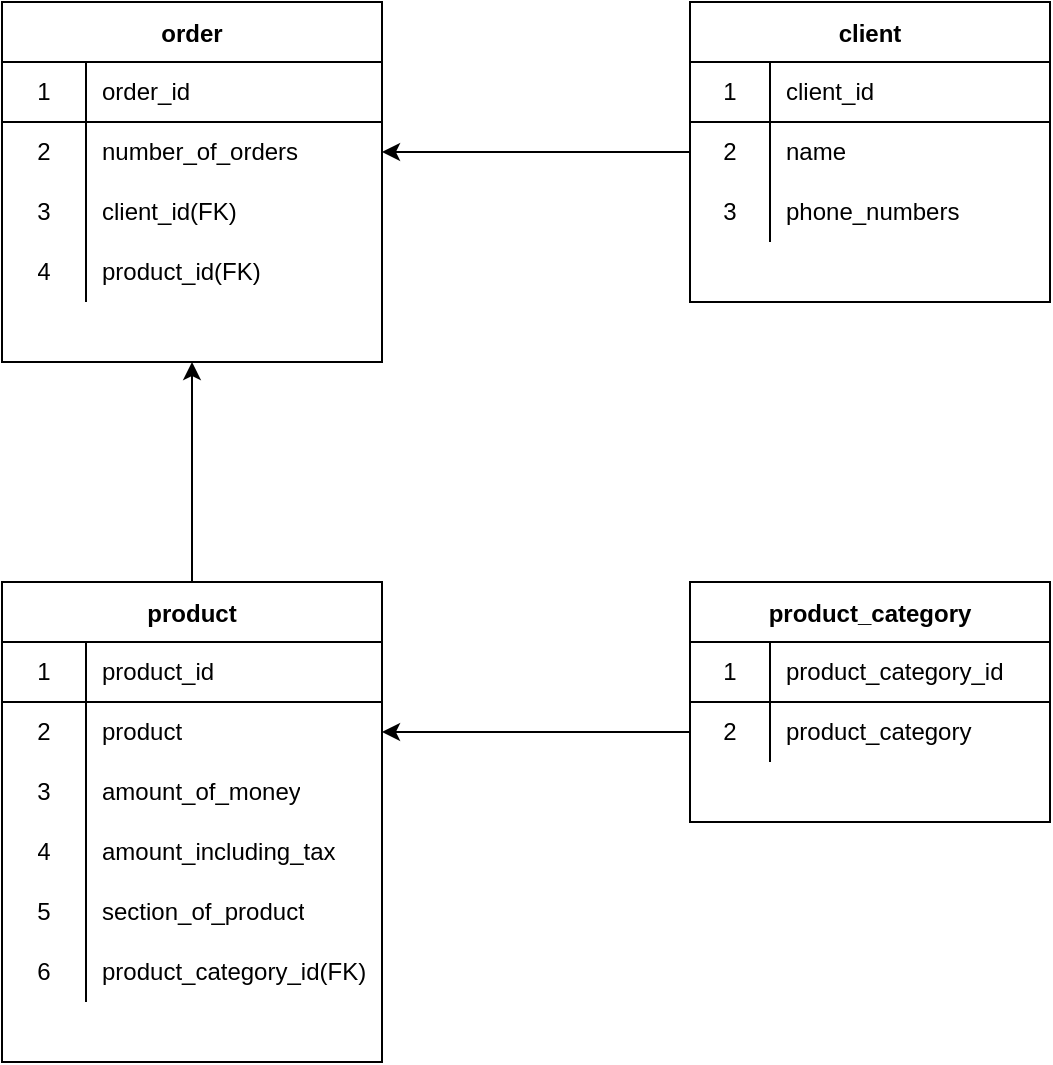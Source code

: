 <mxfile>
    <diagram id="QE9h7xIKBHdTyVzCB15g" name="お持ち帰りご注文用紙(sql)">
        <mxGraphModel dx="1117" dy="573" grid="1" gridSize="10" guides="1" tooltips="1" connect="1" arrows="1" fold="1" page="1" pageScale="1" pageWidth="827" pageHeight="1169" math="0" shadow="0">
            <root>
                <mxCell id="0"/>
                <mxCell id="1" parent="0"/>
                <mxCell id="2" value="order" style="shape=table;startSize=30;container=1;collapsible=0;childLayout=tableLayout;fixedRows=1;rowLines=0;fontStyle=1;align=center;pointerEvents=1;" parent="1" vertex="1">
                    <mxGeometry x="90" y="50" width="190" height="180" as="geometry"/>
                </mxCell>
                <mxCell id="3" value="" style="shape=partialRectangle;html=1;whiteSpace=wrap;collapsible=0;dropTarget=0;pointerEvents=1;fillColor=none;top=0;left=0;bottom=1;right=0;points=[[0,0.5],[1,0.5]];portConstraint=eastwest;" parent="2" vertex="1">
                    <mxGeometry y="30" width="190" height="30" as="geometry"/>
                </mxCell>
                <mxCell id="4" value="1" style="shape=partialRectangle;html=1;whiteSpace=wrap;connectable=0;fillColor=none;top=0;left=0;bottom=0;right=0;overflow=hidden;pointerEvents=1;" parent="3" vertex="1">
                    <mxGeometry width="42" height="30" as="geometry">
                        <mxRectangle width="42" height="30" as="alternateBounds"/>
                    </mxGeometry>
                </mxCell>
                <mxCell id="5" value="order_id" style="shape=partialRectangle;html=1;whiteSpace=wrap;connectable=0;fillColor=none;top=0;left=0;bottom=0;right=0;align=left;spacingLeft=6;overflow=hidden;pointerEvents=1;" parent="3" vertex="1">
                    <mxGeometry x="42" width="148" height="30" as="geometry">
                        <mxRectangle width="148" height="30" as="alternateBounds"/>
                    </mxGeometry>
                </mxCell>
                <mxCell id="6" value="" style="shape=partialRectangle;html=1;whiteSpace=wrap;collapsible=0;dropTarget=0;pointerEvents=1;fillColor=none;top=0;left=0;bottom=0;right=0;points=[[0,0.5],[1,0.5]];portConstraint=eastwest;" parent="2" vertex="1">
                    <mxGeometry y="60" width="190" height="30" as="geometry"/>
                </mxCell>
                <mxCell id="7" value="2" style="shape=partialRectangle;html=1;whiteSpace=wrap;connectable=0;fillColor=none;top=0;left=0;bottom=0;right=0;overflow=hidden;pointerEvents=1;" parent="6" vertex="1">
                    <mxGeometry width="42" height="30" as="geometry">
                        <mxRectangle width="42" height="30" as="alternateBounds"/>
                    </mxGeometry>
                </mxCell>
                <mxCell id="8" value="number_of_orders" style="shape=partialRectangle;html=1;whiteSpace=wrap;connectable=0;fillColor=none;top=0;left=0;bottom=0;right=0;align=left;spacingLeft=6;overflow=hidden;pointerEvents=1;" parent="6" vertex="1">
                    <mxGeometry x="42" width="148" height="30" as="geometry">
                        <mxRectangle width="148" height="30" as="alternateBounds"/>
                    </mxGeometry>
                </mxCell>
                <mxCell id="9" value="" style="shape=partialRectangle;html=1;whiteSpace=wrap;collapsible=0;dropTarget=0;pointerEvents=1;fillColor=none;top=0;left=0;bottom=0;right=0;points=[[0,0.5],[1,0.5]];portConstraint=eastwest;" parent="2" vertex="1">
                    <mxGeometry y="90" width="190" height="30" as="geometry"/>
                </mxCell>
                <mxCell id="10" value="3" style="shape=partialRectangle;html=1;whiteSpace=wrap;connectable=0;fillColor=none;top=0;left=0;bottom=0;right=0;overflow=hidden;pointerEvents=1;" parent="9" vertex="1">
                    <mxGeometry width="42" height="30" as="geometry">
                        <mxRectangle width="42" height="30" as="alternateBounds"/>
                    </mxGeometry>
                </mxCell>
                <mxCell id="11" value="client_id(FK)" style="shape=partialRectangle;html=1;whiteSpace=wrap;connectable=0;fillColor=none;top=0;left=0;bottom=0;right=0;align=left;spacingLeft=6;overflow=hidden;pointerEvents=1;" parent="9" vertex="1">
                    <mxGeometry x="42" width="148" height="30" as="geometry">
                        <mxRectangle width="148" height="30" as="alternateBounds"/>
                    </mxGeometry>
                </mxCell>
                <mxCell id="45" value="" style="shape=partialRectangle;html=1;whiteSpace=wrap;collapsible=0;dropTarget=0;pointerEvents=1;fillColor=none;top=0;left=0;bottom=0;right=0;points=[[0,0.5],[1,0.5]];portConstraint=eastwest;" parent="2" vertex="1">
                    <mxGeometry y="120" width="190" height="30" as="geometry"/>
                </mxCell>
                <mxCell id="46" value="4" style="shape=partialRectangle;html=1;whiteSpace=wrap;connectable=0;fillColor=none;top=0;left=0;bottom=0;right=0;overflow=hidden;pointerEvents=1;" parent="45" vertex="1">
                    <mxGeometry width="42" height="30" as="geometry">
                        <mxRectangle width="42" height="30" as="alternateBounds"/>
                    </mxGeometry>
                </mxCell>
                <mxCell id="47" value="product_id(FK)" style="shape=partialRectangle;html=1;whiteSpace=wrap;connectable=0;fillColor=none;top=0;left=0;bottom=0;right=0;align=left;spacingLeft=6;overflow=hidden;pointerEvents=1;" parent="45" vertex="1">
                    <mxGeometry x="42" width="148" height="30" as="geometry">
                        <mxRectangle width="148" height="30" as="alternateBounds"/>
                    </mxGeometry>
                </mxCell>
                <mxCell id="12" value="client" style="shape=table;startSize=30;container=1;collapsible=0;childLayout=tableLayout;fixedRows=1;rowLines=0;fontStyle=1;align=center;pointerEvents=1;" parent="1" vertex="1">
                    <mxGeometry x="434" y="50" width="180" height="150" as="geometry"/>
                </mxCell>
                <mxCell id="13" value="" style="shape=partialRectangle;html=1;whiteSpace=wrap;collapsible=0;dropTarget=0;pointerEvents=1;fillColor=none;top=0;left=0;bottom=1;right=0;points=[[0,0.5],[1,0.5]];portConstraint=eastwest;" parent="12" vertex="1">
                    <mxGeometry y="30" width="180" height="30" as="geometry"/>
                </mxCell>
                <mxCell id="14" value="1" style="shape=partialRectangle;html=1;whiteSpace=wrap;connectable=0;fillColor=none;top=0;left=0;bottom=0;right=0;overflow=hidden;pointerEvents=1;" parent="13" vertex="1">
                    <mxGeometry width="40" height="30" as="geometry">
                        <mxRectangle width="40" height="30" as="alternateBounds"/>
                    </mxGeometry>
                </mxCell>
                <mxCell id="15" value="client_id" style="shape=partialRectangle;html=1;whiteSpace=wrap;connectable=0;fillColor=none;top=0;left=0;bottom=0;right=0;align=left;spacingLeft=6;overflow=hidden;pointerEvents=1;" parent="13" vertex="1">
                    <mxGeometry x="40" width="140" height="30" as="geometry">
                        <mxRectangle width="140" height="30" as="alternateBounds"/>
                    </mxGeometry>
                </mxCell>
                <mxCell id="16" value="" style="shape=partialRectangle;html=1;whiteSpace=wrap;collapsible=0;dropTarget=0;pointerEvents=1;fillColor=none;top=0;left=0;bottom=0;right=0;points=[[0,0.5],[1,0.5]];portConstraint=eastwest;" parent="12" vertex="1">
                    <mxGeometry y="60" width="180" height="30" as="geometry"/>
                </mxCell>
                <mxCell id="17" value="2" style="shape=partialRectangle;html=1;whiteSpace=wrap;connectable=0;fillColor=none;top=0;left=0;bottom=0;right=0;overflow=hidden;pointerEvents=1;" parent="16" vertex="1">
                    <mxGeometry width="40" height="30" as="geometry">
                        <mxRectangle width="40" height="30" as="alternateBounds"/>
                    </mxGeometry>
                </mxCell>
                <mxCell id="18" value="name" style="shape=partialRectangle;html=1;whiteSpace=wrap;connectable=0;fillColor=none;top=0;left=0;bottom=0;right=0;align=left;spacingLeft=6;overflow=hidden;pointerEvents=1;" parent="16" vertex="1">
                    <mxGeometry x="40" width="140" height="30" as="geometry">
                        <mxRectangle width="140" height="30" as="alternateBounds"/>
                    </mxGeometry>
                </mxCell>
                <mxCell id="19" value="" style="shape=partialRectangle;html=1;whiteSpace=wrap;collapsible=0;dropTarget=0;pointerEvents=1;fillColor=none;top=0;left=0;bottom=0;right=0;points=[[0,0.5],[1,0.5]];portConstraint=eastwest;" parent="12" vertex="1">
                    <mxGeometry y="90" width="180" height="30" as="geometry"/>
                </mxCell>
                <mxCell id="20" value="3" style="shape=partialRectangle;html=1;whiteSpace=wrap;connectable=0;fillColor=none;top=0;left=0;bottom=0;right=0;overflow=hidden;pointerEvents=1;" parent="19" vertex="1">
                    <mxGeometry width="40" height="30" as="geometry">
                        <mxRectangle width="40" height="30" as="alternateBounds"/>
                    </mxGeometry>
                </mxCell>
                <mxCell id="21" value="phone_numbers" style="shape=partialRectangle;html=1;whiteSpace=wrap;connectable=0;fillColor=none;top=0;left=0;bottom=0;right=0;align=left;spacingLeft=6;overflow=hidden;pointerEvents=1;" parent="19" vertex="1">
                    <mxGeometry x="40" width="140" height="30" as="geometry">
                        <mxRectangle width="140" height="30" as="alternateBounds"/>
                    </mxGeometry>
                </mxCell>
                <mxCell id="42" style="edgeStyle=none;html=1;exitX=0.5;exitY=0;exitDx=0;exitDy=0;entryX=0.5;entryY=1;entryDx=0;entryDy=0;" parent="1" source="22" target="2" edge="1">
                    <mxGeometry relative="1" as="geometry"/>
                </mxCell>
                <mxCell id="22" value="product" style="shape=table;startSize=30;container=1;collapsible=0;childLayout=tableLayout;fixedRows=1;rowLines=0;fontStyle=1;align=center;pointerEvents=1;" parent="1" vertex="1">
                    <mxGeometry x="90" y="340" width="190" height="240" as="geometry"/>
                </mxCell>
                <mxCell id="23" value="" style="shape=partialRectangle;html=1;whiteSpace=wrap;collapsible=0;dropTarget=0;pointerEvents=1;fillColor=none;top=0;left=0;bottom=1;right=0;points=[[0,0.5],[1,0.5]];portConstraint=eastwest;" parent="22" vertex="1">
                    <mxGeometry y="30" width="190" height="30" as="geometry"/>
                </mxCell>
                <mxCell id="24" value="1" style="shape=partialRectangle;html=1;whiteSpace=wrap;connectable=0;fillColor=none;top=0;left=0;bottom=0;right=0;overflow=hidden;pointerEvents=1;" parent="23" vertex="1">
                    <mxGeometry width="42" height="30" as="geometry">
                        <mxRectangle width="42" height="30" as="alternateBounds"/>
                    </mxGeometry>
                </mxCell>
                <mxCell id="25" value="product_id" style="shape=partialRectangle;html=1;whiteSpace=wrap;connectable=0;fillColor=none;top=0;left=0;bottom=0;right=0;align=left;spacingLeft=6;overflow=hidden;pointerEvents=1;" parent="23" vertex="1">
                    <mxGeometry x="42" width="148" height="30" as="geometry">
                        <mxRectangle width="148" height="30" as="alternateBounds"/>
                    </mxGeometry>
                </mxCell>
                <mxCell id="26" value="" style="shape=partialRectangle;html=1;whiteSpace=wrap;collapsible=0;dropTarget=0;pointerEvents=1;fillColor=none;top=0;left=0;bottom=0;right=0;points=[[0,0.5],[1,0.5]];portConstraint=eastwest;" parent="22" vertex="1">
                    <mxGeometry y="60" width="190" height="30" as="geometry"/>
                </mxCell>
                <mxCell id="27" value="2" style="shape=partialRectangle;html=1;whiteSpace=wrap;connectable=0;fillColor=none;top=0;left=0;bottom=0;right=0;overflow=hidden;pointerEvents=1;" parent="26" vertex="1">
                    <mxGeometry width="42" height="30" as="geometry">
                        <mxRectangle width="42" height="30" as="alternateBounds"/>
                    </mxGeometry>
                </mxCell>
                <mxCell id="28" value="product" style="shape=partialRectangle;html=1;whiteSpace=wrap;connectable=0;fillColor=none;top=0;left=0;bottom=0;right=0;align=left;spacingLeft=6;overflow=hidden;pointerEvents=1;" parent="26" vertex="1">
                    <mxGeometry x="42" width="148" height="30" as="geometry">
                        <mxRectangle width="148" height="30" as="alternateBounds"/>
                    </mxGeometry>
                </mxCell>
                <mxCell id="29" value="" style="shape=partialRectangle;html=1;whiteSpace=wrap;collapsible=0;dropTarget=0;pointerEvents=1;fillColor=none;top=0;left=0;bottom=0;right=0;points=[[0,0.5],[1,0.5]];portConstraint=eastwest;" parent="22" vertex="1">
                    <mxGeometry y="90" width="190" height="30" as="geometry"/>
                </mxCell>
                <mxCell id="30" value="3" style="shape=partialRectangle;html=1;whiteSpace=wrap;connectable=0;fillColor=none;top=0;left=0;bottom=0;right=0;overflow=hidden;pointerEvents=1;" parent="29" vertex="1">
                    <mxGeometry width="42" height="30" as="geometry">
                        <mxRectangle width="42" height="30" as="alternateBounds"/>
                    </mxGeometry>
                </mxCell>
                <mxCell id="31" value="amount_of_money" style="shape=partialRectangle;html=1;whiteSpace=wrap;connectable=0;fillColor=none;top=0;left=0;bottom=0;right=0;align=left;spacingLeft=6;overflow=hidden;pointerEvents=1;" parent="29" vertex="1">
                    <mxGeometry x="42" width="148" height="30" as="geometry">
                        <mxRectangle width="148" height="30" as="alternateBounds"/>
                    </mxGeometry>
                </mxCell>
                <mxCell id="48" value="" style="shape=partialRectangle;html=1;whiteSpace=wrap;collapsible=0;dropTarget=0;pointerEvents=1;fillColor=none;top=0;left=0;bottom=0;right=0;points=[[0,0.5],[1,0.5]];portConstraint=eastwest;" parent="22" vertex="1">
                    <mxGeometry y="120" width="190" height="30" as="geometry"/>
                </mxCell>
                <mxCell id="49" value="4" style="shape=partialRectangle;html=1;whiteSpace=wrap;connectable=0;fillColor=none;top=0;left=0;bottom=0;right=0;overflow=hidden;pointerEvents=1;" parent="48" vertex="1">
                    <mxGeometry width="42" height="30" as="geometry">
                        <mxRectangle width="42" height="30" as="alternateBounds"/>
                    </mxGeometry>
                </mxCell>
                <mxCell id="50" value="amount_including_tax" style="shape=partialRectangle;html=1;whiteSpace=wrap;connectable=0;fillColor=none;top=0;left=0;bottom=0;right=0;align=left;spacingLeft=6;overflow=hidden;pointerEvents=1;" parent="48" vertex="1">
                    <mxGeometry x="42" width="148" height="30" as="geometry">
                        <mxRectangle width="148" height="30" as="alternateBounds"/>
                    </mxGeometry>
                </mxCell>
                <mxCell id="51" value="" style="shape=partialRectangle;html=1;whiteSpace=wrap;collapsible=0;dropTarget=0;pointerEvents=1;fillColor=none;top=0;left=0;bottom=0;right=0;points=[[0,0.5],[1,0.5]];portConstraint=eastwest;" parent="22" vertex="1">
                    <mxGeometry y="150" width="190" height="30" as="geometry"/>
                </mxCell>
                <mxCell id="52" value="5" style="shape=partialRectangle;html=1;whiteSpace=wrap;connectable=0;fillColor=none;top=0;left=0;bottom=0;right=0;overflow=hidden;pointerEvents=1;" parent="51" vertex="1">
                    <mxGeometry width="42" height="30" as="geometry">
                        <mxRectangle width="42" height="30" as="alternateBounds"/>
                    </mxGeometry>
                </mxCell>
                <mxCell id="53" value="section_of_product" style="shape=partialRectangle;html=1;whiteSpace=wrap;connectable=0;fillColor=none;top=0;left=0;bottom=0;right=0;align=left;spacingLeft=6;overflow=hidden;pointerEvents=1;" parent="51" vertex="1">
                    <mxGeometry x="42" width="148" height="30" as="geometry">
                        <mxRectangle width="148" height="30" as="alternateBounds"/>
                    </mxGeometry>
                </mxCell>
                <mxCell id="54" value="" style="shape=partialRectangle;html=1;whiteSpace=wrap;collapsible=0;dropTarget=0;pointerEvents=1;fillColor=none;top=0;left=0;bottom=0;right=0;points=[[0,0.5],[1,0.5]];portConstraint=eastwest;" parent="22" vertex="1">
                    <mxGeometry y="180" width="190" height="30" as="geometry"/>
                </mxCell>
                <mxCell id="55" value="6" style="shape=partialRectangle;html=1;whiteSpace=wrap;connectable=0;fillColor=none;top=0;left=0;bottom=0;right=0;overflow=hidden;pointerEvents=1;" parent="54" vertex="1">
                    <mxGeometry width="42" height="30" as="geometry">
                        <mxRectangle width="42" height="30" as="alternateBounds"/>
                    </mxGeometry>
                </mxCell>
                <mxCell id="56" value="product_category_id(FK)" style="shape=partialRectangle;html=1;whiteSpace=wrap;connectable=0;fillColor=none;top=0;left=0;bottom=0;right=0;align=left;spacingLeft=6;overflow=hidden;pointerEvents=1;" parent="54" vertex="1">
                    <mxGeometry x="42" width="148" height="30" as="geometry">
                        <mxRectangle width="148" height="30" as="alternateBounds"/>
                    </mxGeometry>
                </mxCell>
                <mxCell id="32" value="product_category" style="shape=table;startSize=30;container=1;collapsible=0;childLayout=tableLayout;fixedRows=1;rowLines=0;fontStyle=1;align=center;pointerEvents=1;" parent="1" vertex="1">
                    <mxGeometry x="434" y="340" width="180" height="120" as="geometry"/>
                </mxCell>
                <mxCell id="33" value="" style="shape=partialRectangle;html=1;whiteSpace=wrap;collapsible=0;dropTarget=0;pointerEvents=1;fillColor=none;top=0;left=0;bottom=1;right=0;points=[[0,0.5],[1,0.5]];portConstraint=eastwest;" parent="32" vertex="1">
                    <mxGeometry y="30" width="180" height="30" as="geometry"/>
                </mxCell>
                <mxCell id="34" value="1" style="shape=partialRectangle;html=1;whiteSpace=wrap;connectable=0;fillColor=none;top=0;left=0;bottom=0;right=0;overflow=hidden;pointerEvents=1;" parent="33" vertex="1">
                    <mxGeometry width="40" height="30" as="geometry">
                        <mxRectangle width="40" height="30" as="alternateBounds"/>
                    </mxGeometry>
                </mxCell>
                <mxCell id="35" value="product_category_id" style="shape=partialRectangle;html=1;whiteSpace=wrap;connectable=0;fillColor=none;top=0;left=0;bottom=0;right=0;align=left;spacingLeft=6;overflow=hidden;pointerEvents=1;" parent="33" vertex="1">
                    <mxGeometry x="40" width="140" height="30" as="geometry">
                        <mxRectangle width="140" height="30" as="alternateBounds"/>
                    </mxGeometry>
                </mxCell>
                <mxCell id="36" value="" style="shape=partialRectangle;html=1;whiteSpace=wrap;collapsible=0;dropTarget=0;pointerEvents=1;fillColor=none;top=0;left=0;bottom=0;right=0;points=[[0,0.5],[1,0.5]];portConstraint=eastwest;" parent="32" vertex="1">
                    <mxGeometry y="60" width="180" height="30" as="geometry"/>
                </mxCell>
                <mxCell id="37" value="2" style="shape=partialRectangle;html=1;whiteSpace=wrap;connectable=0;fillColor=none;top=0;left=0;bottom=0;right=0;overflow=hidden;pointerEvents=1;" parent="36" vertex="1">
                    <mxGeometry width="40" height="30" as="geometry">
                        <mxRectangle width="40" height="30" as="alternateBounds"/>
                    </mxGeometry>
                </mxCell>
                <mxCell id="38" value="product_category" style="shape=partialRectangle;html=1;whiteSpace=wrap;connectable=0;fillColor=none;top=0;left=0;bottom=0;right=0;align=left;spacingLeft=6;overflow=hidden;pointerEvents=1;" parent="36" vertex="1">
                    <mxGeometry x="40" width="140" height="30" as="geometry">
                        <mxRectangle width="140" height="30" as="alternateBounds"/>
                    </mxGeometry>
                </mxCell>
                <mxCell id="43" style="edgeStyle=none;html=1;exitX=0;exitY=0.5;exitDx=0;exitDy=0;entryX=1;entryY=0.5;entryDx=0;entryDy=0;" parent="1" source="16" target="6" edge="1">
                    <mxGeometry relative="1" as="geometry"/>
                </mxCell>
                <mxCell id="44" style="edgeStyle=none;html=1;exitX=0;exitY=0.5;exitDx=0;exitDy=0;entryX=1;entryY=0.5;entryDx=0;entryDy=0;" parent="1" source="36" target="26" edge="1">
                    <mxGeometry relative="1" as="geometry"/>
                </mxCell>
            </root>
        </mxGraphModel>
    </diagram>
    <diagram id="C9aHzkFMHWF0vl6RhNvs" name="お持ち帰りご注文用紙(design)">
        <mxGraphModel dx="1117" dy="573" grid="1" gridSize="10" guides="1" tooltips="1" connect="1" arrows="1" fold="1" page="1" pageScale="1" pageWidth="827" pageHeight="1169" math="0" shadow="0">
            <root>
                <mxCell id="_w943dQlBSmCzwkObaM_-0"/>
                <mxCell id="_w943dQlBSmCzwkObaM_-1" parent="_w943dQlBSmCzwkObaM_-0"/>
                <mxCell id="_w943dQlBSmCzwkObaM_-2" value="注文ID" style="swimlane;fontStyle=0;childLayout=stackLayout;horizontal=1;startSize=30;horizontalStack=0;resizeParent=1;resizeParentMax=0;resizeLast=0;collapsible=1;marginBottom=0;rounded=1;" parent="_w943dQlBSmCzwkObaM_-1" vertex="1">
                    <mxGeometry x="340" y="230" width="140" height="120" as="geometry"/>
                </mxCell>
                <mxCell id="_w943dQlBSmCzwkObaM_-3" value="注文数" style="text;strokeColor=none;fillColor=none;align=left;verticalAlign=middle;spacingLeft=4;spacingRight=4;overflow=hidden;points=[[0,0.5],[1,0.5]];portConstraint=eastwest;rotatable=0;rounded=1;" parent="_w943dQlBSmCzwkObaM_-2" vertex="1">
                    <mxGeometry y="30" width="140" height="30" as="geometry"/>
                </mxCell>
                <mxCell id="_w943dQlBSmCzwkObaM_-4" value="顧客ID（FK）" style="text;strokeColor=none;fillColor=none;align=left;verticalAlign=middle;spacingLeft=4;spacingRight=4;overflow=hidden;points=[[0,0.5],[1,0.5]];portConstraint=eastwest;rotatable=0;rounded=1;" parent="_w943dQlBSmCzwkObaM_-2" vertex="1">
                    <mxGeometry y="60" width="140" height="30" as="geometry"/>
                </mxCell>
                <mxCell id="_w943dQlBSmCzwkObaM_-5" value="商品ID（FK）" style="text;strokeColor=none;fillColor=none;align=left;verticalAlign=middle;spacingLeft=4;spacingRight=4;overflow=hidden;points=[[0,0.5],[1,0.5]];portConstraint=eastwest;rotatable=0;rounded=1;" parent="_w943dQlBSmCzwkObaM_-2" vertex="1">
                    <mxGeometry y="90" width="140" height="30" as="geometry"/>
                </mxCell>
                <mxCell id="_w943dQlBSmCzwkObaM_-6" value="注文" style="text;html=1;strokeColor=none;fillColor=none;align=center;verticalAlign=middle;whiteSpace=wrap;rounded=1;fontStyle=1;fontSize=15;" parent="_w943dQlBSmCzwkObaM_-1" vertex="1">
                    <mxGeometry x="340" y="200" width="60" height="30" as="geometry"/>
                </mxCell>
                <mxCell id="_w943dQlBSmCzwkObaM_-7" value="顧客ID" style="swimlane;fontStyle=0;childLayout=stackLayout;horizontal=1;startSize=30;horizontalStack=0;resizeParent=1;resizeParentMax=0;resizeLast=0;collapsible=1;marginBottom=0;rounded=1;" parent="_w943dQlBSmCzwkObaM_-1" vertex="1">
                    <mxGeometry x="580" y="230" width="140" height="90" as="geometry"/>
                </mxCell>
                <mxCell id="_w943dQlBSmCzwkObaM_-8" value="お名前" style="text;strokeColor=none;fillColor=none;align=left;verticalAlign=middle;spacingLeft=4;spacingRight=4;overflow=hidden;points=[[0,0.5],[1,0.5]];portConstraint=eastwest;rotatable=0;rounded=1;" parent="_w943dQlBSmCzwkObaM_-7" vertex="1">
                    <mxGeometry y="30" width="140" height="30" as="geometry"/>
                </mxCell>
                <mxCell id="_w943dQlBSmCzwkObaM_-9" value="電話番号" style="text;strokeColor=none;fillColor=none;align=left;verticalAlign=middle;spacingLeft=4;spacingRight=4;overflow=hidden;points=[[0,0.5],[1,0.5]];portConstraint=eastwest;rotatable=0;rounded=1;" parent="_w943dQlBSmCzwkObaM_-7" vertex="1">
                    <mxGeometry y="60" width="140" height="30" as="geometry"/>
                </mxCell>
                <mxCell id="_w943dQlBSmCzwkObaM_-10" value="顧客" style="text;html=1;strokeColor=none;fillColor=none;align=center;verticalAlign=middle;whiteSpace=wrap;rounded=1;fontStyle=1;fontSize=15;" parent="_w943dQlBSmCzwkObaM_-1" vertex="1">
                    <mxGeometry x="580" y="200" width="60" height="30" as="geometry"/>
                </mxCell>
                <mxCell id="_w943dQlBSmCzwkObaM_-11" value="商品ID" style="swimlane;fontStyle=0;childLayout=stackLayout;horizontal=1;startSize=30;horizontalStack=0;resizeParent=1;resizeParentMax=0;resizeLast=0;collapsible=1;marginBottom=0;rounded=1;" parent="_w943dQlBSmCzwkObaM_-1" vertex="1">
                    <mxGeometry x="90" y="230" width="140" height="180" as="geometry"/>
                </mxCell>
                <mxCell id="_w943dQlBSmCzwkObaM_-12" value="商品" style="text;strokeColor=none;fillColor=none;align=left;verticalAlign=middle;spacingLeft=4;spacingRight=4;overflow=hidden;points=[[0,0.5],[1,0.5]];portConstraint=eastwest;rotatable=0;rounded=1;" parent="_w943dQlBSmCzwkObaM_-11" vertex="1">
                    <mxGeometry y="30" width="140" height="30" as="geometry"/>
                </mxCell>
                <mxCell id="_w943dQlBSmCzwkObaM_-13" value="金額" style="text;strokeColor=none;fillColor=none;align=left;verticalAlign=middle;spacingLeft=4;spacingRight=4;overflow=hidden;points=[[0,0.5],[1,0.5]];portConstraint=eastwest;rotatable=0;rounded=1;" parent="_w943dQlBSmCzwkObaM_-11" vertex="1">
                    <mxGeometry y="60" width="140" height="30" as="geometry"/>
                </mxCell>
                <mxCell id="_w943dQlBSmCzwkObaM_-14" value="税込金額" style="text;strokeColor=none;fillColor=none;align=left;verticalAlign=middle;spacingLeft=4;spacingRight=4;overflow=hidden;points=[[0,0.5],[1,0.5]];portConstraint=eastwest;rotatable=0;rounded=1;" parent="_w943dQlBSmCzwkObaM_-11" vertex="1">
                    <mxGeometry y="90" width="140" height="30" as="geometry"/>
                </mxCell>
                <mxCell id="_w943dQlBSmCzwkObaM_-15" value="商品区分" style="text;strokeColor=none;fillColor=none;align=left;verticalAlign=middle;spacingLeft=4;spacingRight=4;overflow=hidden;points=[[0,0.5],[1,0.5]];portConstraint=eastwest;rotatable=0;rounded=1;" parent="_w943dQlBSmCzwkObaM_-11" vertex="1">
                    <mxGeometry y="120" width="140" height="30" as="geometry"/>
                </mxCell>
                <mxCell id="_w943dQlBSmCzwkObaM_-16" value="商品カテゴリID（FK）" style="text;strokeColor=none;fillColor=none;align=left;verticalAlign=middle;spacingLeft=4;spacingRight=4;overflow=hidden;points=[[0,0.5],[1,0.5]];portConstraint=eastwest;rotatable=0;rounded=1;" parent="_w943dQlBSmCzwkObaM_-11" vertex="1">
                    <mxGeometry y="150" width="140" height="30" as="geometry"/>
                </mxCell>
                <mxCell id="_w943dQlBSmCzwkObaM_-17" value="商品" style="text;html=1;strokeColor=none;fillColor=none;align=center;verticalAlign=middle;whiteSpace=wrap;rounded=1;fontStyle=1;fontSize=15;" parent="_w943dQlBSmCzwkObaM_-1" vertex="1">
                    <mxGeometry x="90" y="200" width="60" height="30" as="geometry"/>
                </mxCell>
                <mxCell id="_w943dQlBSmCzwkObaM_-18" value="商品カテゴリID" style="swimlane;fontStyle=0;childLayout=stackLayout;horizontal=1;startSize=30;horizontalStack=0;resizeParent=1;resizeParentMax=0;resizeLast=0;collapsible=1;marginBottom=0;rounded=1;fontSize=12;" parent="_w943dQlBSmCzwkObaM_-1" vertex="1">
                    <mxGeometry x="90" y="470" width="140" height="60" as="geometry"/>
                </mxCell>
                <mxCell id="_w943dQlBSmCzwkObaM_-19" value="商品カテゴリ名" style="text;strokeColor=none;fillColor=none;align=left;verticalAlign=middle;spacingLeft=4;spacingRight=4;overflow=hidden;points=[[0,0.5],[1,0.5]];portConstraint=eastwest;rotatable=0;rounded=1;fontSize=12;" parent="_w943dQlBSmCzwkObaM_-18" vertex="1">
                    <mxGeometry y="30" width="140" height="30" as="geometry"/>
                </mxCell>
                <mxCell id="_w943dQlBSmCzwkObaM_-20" value="商品カテゴリ" style="text;html=1;strokeColor=none;fillColor=none;align=center;verticalAlign=middle;whiteSpace=wrap;rounded=0;fontSize=15;fontStyle=1" parent="_w943dQlBSmCzwkObaM_-1" vertex="1">
                    <mxGeometry x="90" y="440" width="110" height="30" as="geometry"/>
                </mxCell>
                <mxCell id="_w943dQlBSmCzwkObaM_-21" style="edgeStyle=none;rounded=1;html=1;exitX=1;exitY=0.5;exitDx=0;exitDy=0;entryX=0;entryY=0.5;entryDx=0;entryDy=0;fontSize=15;" parent="_w943dQlBSmCzwkObaM_-1" source="_w943dQlBSmCzwkObaM_-13" target="_w943dQlBSmCzwkObaM_-4" edge="1">
                    <mxGeometry relative="1" as="geometry"/>
                </mxCell>
                <mxCell id="_w943dQlBSmCzwkObaM_-22" style="edgeStyle=none;rounded=1;html=1;exitX=0;exitY=0.5;exitDx=0;exitDy=0;entryX=1;entryY=0.5;entryDx=0;entryDy=0;fontSize=15;" parent="_w943dQlBSmCzwkObaM_-1" source="_w943dQlBSmCzwkObaM_-9" target="_w943dQlBSmCzwkObaM_-4" edge="1">
                    <mxGeometry relative="1" as="geometry"/>
                </mxCell>
            </root>
        </mxGraphModel>
    </diagram>
    <diagram id="GZYLngJ07mx05zpgVsSI" name="図書館の予約申込書">
        <mxGraphModel dx="1117" dy="573" grid="1" gridSize="10" guides="1" tooltips="1" connect="1" arrows="1" fold="1" page="1" pageScale="1" pageWidth="827" pageHeight="1169" math="0" shadow="0">
            <root>
                <mxCell id="3lgucJBVL_jJznmtAeWd-0"/>
                <mxCell id="3lgucJBVL_jJznmtAeWd-1" parent="3lgucJBVL_jJznmtAeWd-0"/>
                <mxCell id="3lgucJBVL_jJznmtAeWd-2" value="予約" style="shape=table;startSize=30;container=1;collapsible=0;childLayout=tableLayout;fixedRows=1;rowLines=0;fontStyle=1;align=center;pointerEvents=1;" vertex="1" parent="3lgucJBVL_jJznmtAeWd-1">
                    <mxGeometry x="40" y="510" width="160" height="240" as="geometry"/>
                </mxCell>
                <mxCell id="3lgucJBVL_jJznmtAeWd-3" value="" style="shape=partialRectangle;html=1;whiteSpace=wrap;collapsible=0;dropTarget=0;pointerEvents=1;fillColor=none;top=0;left=0;bottom=1;right=0;points=[[0,0.5],[1,0.5]];portConstraint=eastwest;" vertex="1" parent="3lgucJBVL_jJznmtAeWd-2">
                    <mxGeometry y="30" width="160" height="30" as="geometry"/>
                </mxCell>
                <mxCell id="3lgucJBVL_jJznmtAeWd-4" value="1" style="shape=partialRectangle;html=1;whiteSpace=wrap;connectable=0;fillColor=none;top=0;left=0;bottom=0;right=0;overflow=hidden;pointerEvents=1;" vertex="1" parent="3lgucJBVL_jJznmtAeWd-3">
                    <mxGeometry width="40" height="30" as="geometry">
                        <mxRectangle width="40" height="30" as="alternateBounds"/>
                    </mxGeometry>
                </mxCell>
                <mxCell id="3lgucJBVL_jJznmtAeWd-5" value="予約ID" style="shape=partialRectangle;html=1;whiteSpace=wrap;connectable=0;fillColor=none;top=0;left=0;bottom=0;right=0;align=left;spacingLeft=6;overflow=hidden;pointerEvents=1;" vertex="1" parent="3lgucJBVL_jJznmtAeWd-3">
                    <mxGeometry x="40" width="120" height="30" as="geometry">
                        <mxRectangle width="120" height="30" as="alternateBounds"/>
                    </mxGeometry>
                </mxCell>
                <mxCell id="3lgucJBVL_jJznmtAeWd-6" value="" style="shape=partialRectangle;html=1;whiteSpace=wrap;collapsible=0;dropTarget=0;pointerEvents=1;fillColor=none;top=0;left=0;bottom=0;right=0;points=[[0,0.5],[1,0.5]];portConstraint=eastwest;" vertex="1" parent="3lgucJBVL_jJznmtAeWd-2">
                    <mxGeometry y="60" width="160" height="30" as="geometry"/>
                </mxCell>
                <mxCell id="3lgucJBVL_jJznmtAeWd-7" value="2" style="shape=partialRectangle;html=1;whiteSpace=wrap;connectable=0;fillColor=none;top=0;left=0;bottom=0;right=0;overflow=hidden;pointerEvents=1;" vertex="1" parent="3lgucJBVL_jJznmtAeWd-6">
                    <mxGeometry width="40" height="30" as="geometry">
                        <mxRectangle width="40" height="30" as="alternateBounds"/>
                    </mxGeometry>
                </mxCell>
                <mxCell id="3lgucJBVL_jJznmtAeWd-8" value="予約日" style="shape=partialRectangle;html=1;whiteSpace=wrap;connectable=0;fillColor=none;top=0;left=0;bottom=0;right=0;align=left;spacingLeft=6;overflow=hidden;pointerEvents=1;" vertex="1" parent="3lgucJBVL_jJznmtAeWd-6">
                    <mxGeometry x="40" width="120" height="30" as="geometry">
                        <mxRectangle width="120" height="30" as="alternateBounds"/>
                    </mxGeometry>
                </mxCell>
                <mxCell id="3lgucJBVL_jJznmtAeWd-158" value="" style="shape=partialRectangle;html=1;whiteSpace=wrap;collapsible=0;dropTarget=0;pointerEvents=1;fillColor=none;top=0;left=0;bottom=0;right=0;points=[[0,0.5],[1,0.5]];portConstraint=eastwest;" vertex="1" parent="3lgucJBVL_jJznmtAeWd-2">
                    <mxGeometry y="90" width="160" height="30" as="geometry"/>
                </mxCell>
                <mxCell id="3lgucJBVL_jJznmtAeWd-159" value="3" style="shape=partialRectangle;html=1;whiteSpace=wrap;connectable=0;fillColor=none;top=0;left=0;bottom=0;right=0;overflow=hidden;pointerEvents=1;" vertex="1" parent="3lgucJBVL_jJznmtAeWd-158">
                    <mxGeometry width="40" height="30" as="geometry">
                        <mxRectangle width="40" height="30" as="alternateBounds"/>
                    </mxGeometry>
                </mxCell>
                <mxCell id="3lgucJBVL_jJznmtAeWd-160" value="予約者ID（FK）" style="shape=partialRectangle;html=1;whiteSpace=wrap;connectable=0;fillColor=none;top=0;left=0;bottom=0;right=0;align=left;spacingLeft=6;overflow=hidden;pointerEvents=1;" vertex="1" parent="3lgucJBVL_jJznmtAeWd-158">
                    <mxGeometry x="40" width="120" height="30" as="geometry">
                        <mxRectangle width="120" height="30" as="alternateBounds"/>
                    </mxGeometry>
                </mxCell>
                <mxCell id="3lgucJBVL_jJznmtAeWd-84" value="" style="shape=partialRectangle;html=1;whiteSpace=wrap;collapsible=0;dropTarget=0;pointerEvents=1;fillColor=none;top=0;left=0;bottom=0;right=0;points=[[0,0.5],[1,0.5]];portConstraint=eastwest;" vertex="1" parent="3lgucJBVL_jJznmtAeWd-2">
                    <mxGeometry y="120" width="160" height="30" as="geometry"/>
                </mxCell>
                <mxCell id="3lgucJBVL_jJznmtAeWd-85" value="4" style="shape=partialRectangle;html=1;whiteSpace=wrap;connectable=0;fillColor=none;top=0;left=0;bottom=0;right=0;overflow=hidden;pointerEvents=1;" vertex="1" parent="3lgucJBVL_jJznmtAeWd-84">
                    <mxGeometry width="40" height="30" as="geometry">
                        <mxRectangle width="40" height="30" as="alternateBounds"/>
                    </mxGeometry>
                </mxCell>
                <mxCell id="3lgucJBVL_jJznmtAeWd-86" value="貸出券ID（FK）" style="shape=partialRectangle;html=1;whiteSpace=wrap;connectable=0;fillColor=none;top=0;left=0;bottom=0;right=0;align=left;spacingLeft=6;overflow=hidden;pointerEvents=1;" vertex="1" parent="3lgucJBVL_jJznmtAeWd-84">
                    <mxGeometry x="40" width="120" height="30" as="geometry">
                        <mxRectangle width="120" height="30" as="alternateBounds"/>
                    </mxGeometry>
                </mxCell>
                <mxCell id="3lgucJBVL_jJznmtAeWd-208" value="" style="shape=partialRectangle;html=1;whiteSpace=wrap;collapsible=0;dropTarget=0;pointerEvents=1;fillColor=none;top=0;left=0;bottom=0;right=0;points=[[0,0.5],[1,0.5]];portConstraint=eastwest;" vertex="1" parent="3lgucJBVL_jJznmtAeWd-2">
                    <mxGeometry y="150" width="160" height="30" as="geometry"/>
                </mxCell>
                <mxCell id="3lgucJBVL_jJznmtAeWd-209" value="5" style="shape=partialRectangle;html=1;whiteSpace=wrap;connectable=0;fillColor=none;top=0;left=0;bottom=0;right=0;overflow=hidden;pointerEvents=1;" vertex="1" parent="3lgucJBVL_jJznmtAeWd-208">
                    <mxGeometry width="40" height="30" as="geometry">
                        <mxRectangle width="40" height="30" as="alternateBounds"/>
                    </mxGeometry>
                </mxCell>
                <mxCell id="3lgucJBVL_jJznmtAeWd-210" value="書籍ID（FK）" style="shape=partialRectangle;html=1;whiteSpace=wrap;connectable=0;fillColor=none;top=0;left=0;bottom=0;right=0;align=left;spacingLeft=6;overflow=hidden;pointerEvents=1;" vertex="1" parent="3lgucJBVL_jJznmtAeWd-208">
                    <mxGeometry x="40" width="120" height="30" as="geometry">
                        <mxRectangle width="120" height="30" as="alternateBounds"/>
                    </mxGeometry>
                </mxCell>
                <mxCell id="3lgucJBVL_jJznmtAeWd-9" value="" style="shape=partialRectangle;html=1;whiteSpace=wrap;collapsible=0;dropTarget=0;pointerEvents=1;fillColor=none;top=0;left=0;bottom=0;right=0;points=[[0,0.5],[1,0.5]];portConstraint=eastwest;" vertex="1" parent="3lgucJBVL_jJznmtAeWd-2">
                    <mxGeometry y="180" width="160" height="30" as="geometry"/>
                </mxCell>
                <mxCell id="3lgucJBVL_jJznmtAeWd-10" value="6" style="shape=partialRectangle;html=1;whiteSpace=wrap;connectable=0;fillColor=none;top=0;left=0;bottom=0;right=0;overflow=hidden;pointerEvents=1;" vertex="1" parent="3lgucJBVL_jJznmtAeWd-9">
                    <mxGeometry width="40" height="30" as="geometry">
                        <mxRectangle width="40" height="30" as="alternateBounds"/>
                    </mxGeometry>
                </mxCell>
                <mxCell id="3lgucJBVL_jJznmtAeWd-11" value="アンケートID（FK）" style="shape=partialRectangle;html=1;whiteSpace=wrap;connectable=0;fillColor=none;top=0;left=0;bottom=0;right=0;align=left;spacingLeft=6;overflow=hidden;pointerEvents=1;" vertex="1" parent="3lgucJBVL_jJznmtAeWd-9">
                    <mxGeometry x="40" width="120" height="30" as="geometry">
                        <mxRectangle width="120" height="30" as="alternateBounds"/>
                    </mxGeometry>
                </mxCell>
                <mxCell id="3lgucJBVL_jJznmtAeWd-199" style="edgeStyle=none;html=1;exitX=0.5;exitY=0;exitDx=0;exitDy=0;entryX=1;entryY=0.5;entryDx=0;entryDy=0;" edge="1" parent="3lgucJBVL_jJznmtAeWd-1" source="3lgucJBVL_jJznmtAeWd-22" target="3lgucJBVL_jJznmtAeWd-208">
                    <mxGeometry relative="1" as="geometry">
                        <Array as="points">
                            <mxPoint x="250" y="675"/>
                        </Array>
                    </mxGeometry>
                </mxCell>
                <mxCell id="3lgucJBVL_jJznmtAeWd-22" value="アンケート" style="shape=table;startSize=30;container=1;collapsible=0;childLayout=tableLayout;fixedRows=1;rowLines=0;fontStyle=1;align=center;pointerEvents=1;" vertex="1" parent="3lgucJBVL_jJznmtAeWd-1">
                    <mxGeometry x="160" y="950" width="180" height="180" as="geometry"/>
                </mxCell>
                <mxCell id="3lgucJBVL_jJznmtAeWd-23" value="" style="shape=partialRectangle;html=1;whiteSpace=wrap;collapsible=0;dropTarget=0;pointerEvents=1;fillColor=none;top=0;left=0;bottom=1;right=0;points=[[0,0.5],[1,0.5]];portConstraint=eastwest;" vertex="1" parent="3lgucJBVL_jJznmtAeWd-22">
                    <mxGeometry y="30" width="180" height="30" as="geometry"/>
                </mxCell>
                <mxCell id="3lgucJBVL_jJznmtAeWd-24" value="1" style="shape=partialRectangle;html=1;whiteSpace=wrap;connectable=0;fillColor=none;top=0;left=0;bottom=0;right=0;overflow=hidden;pointerEvents=1;" vertex="1" parent="3lgucJBVL_jJznmtAeWd-23">
                    <mxGeometry width="40" height="30" as="geometry">
                        <mxRectangle width="40" height="30" as="alternateBounds"/>
                    </mxGeometry>
                </mxCell>
                <mxCell id="3lgucJBVL_jJznmtAeWd-25" value="アンケートID" style="shape=partialRectangle;html=1;whiteSpace=wrap;connectable=0;fillColor=none;top=0;left=0;bottom=0;right=0;align=left;spacingLeft=6;overflow=hidden;pointerEvents=1;" vertex="1" parent="3lgucJBVL_jJznmtAeWd-23">
                    <mxGeometry x="40" width="140" height="30" as="geometry">
                        <mxRectangle width="140" height="30" as="alternateBounds"/>
                    </mxGeometry>
                </mxCell>
                <mxCell id="3lgucJBVL_jJznmtAeWd-26" value="" style="shape=partialRectangle;html=1;whiteSpace=wrap;collapsible=0;dropTarget=0;pointerEvents=1;fillColor=none;top=0;left=0;bottom=0;right=0;points=[[0,0.5],[1,0.5]];portConstraint=eastwest;" vertex="1" parent="3lgucJBVL_jJznmtAeWd-22">
                    <mxGeometry y="60" width="180" height="30" as="geometry"/>
                </mxCell>
                <mxCell id="3lgucJBVL_jJznmtAeWd-27" value="2" style="shape=partialRectangle;html=1;whiteSpace=wrap;connectable=0;fillColor=none;top=0;left=0;bottom=0;right=0;overflow=hidden;pointerEvents=1;" vertex="1" parent="3lgucJBVL_jJznmtAeWd-26">
                    <mxGeometry width="40" height="30" as="geometry">
                        <mxRectangle width="40" height="30" as="alternateBounds"/>
                    </mxGeometry>
                </mxCell>
                <mxCell id="3lgucJBVL_jJznmtAeWd-28" value="新着図書案内ID" style="shape=partialRectangle;html=1;whiteSpace=wrap;connectable=0;fillColor=none;top=0;left=0;bottom=0;right=0;align=left;spacingLeft=6;overflow=hidden;pointerEvents=1;" vertex="1" parent="3lgucJBVL_jJznmtAeWd-26">
                    <mxGeometry x="40" width="140" height="30" as="geometry">
                        <mxRectangle width="140" height="30" as="alternateBounds"/>
                    </mxGeometry>
                </mxCell>
                <mxCell id="3lgucJBVL_jJznmtAeWd-163" value="" style="shape=partialRectangle;html=1;whiteSpace=wrap;collapsible=0;dropTarget=0;pointerEvents=1;fillColor=none;top=0;left=0;bottom=0;right=0;points=[[0,0.5],[1,0.5]];portConstraint=eastwest;" vertex="1" parent="3lgucJBVL_jJznmtAeWd-22">
                    <mxGeometry y="90" width="180" height="30" as="geometry"/>
                </mxCell>
                <mxCell id="3lgucJBVL_jJznmtAeWd-164" value="3" style="shape=partialRectangle;html=1;whiteSpace=wrap;connectable=0;fillColor=none;top=0;left=0;bottom=0;right=0;overflow=hidden;pointerEvents=1;" vertex="1" parent="3lgucJBVL_jJznmtAeWd-163">
                    <mxGeometry width="40" height="30" as="geometry">
                        <mxRectangle width="40" height="30" as="alternateBounds"/>
                    </mxGeometry>
                </mxCell>
                <mxCell id="3lgucJBVL_jJznmtAeWd-165" value="新聞ID" style="shape=partialRectangle;html=1;whiteSpace=wrap;connectable=0;fillColor=none;top=0;left=0;bottom=0;right=0;align=left;spacingLeft=6;overflow=hidden;pointerEvents=1;" vertex="1" parent="3lgucJBVL_jJznmtAeWd-163">
                    <mxGeometry x="40" width="140" height="30" as="geometry">
                        <mxRectangle width="140" height="30" as="alternateBounds"/>
                    </mxGeometry>
                </mxCell>
                <mxCell id="3lgucJBVL_jJznmtAeWd-29" value="" style="shape=partialRectangle;html=1;whiteSpace=wrap;collapsible=0;dropTarget=0;pointerEvents=1;fillColor=none;top=0;left=0;bottom=0;right=0;points=[[0,0.5],[1,0.5]];portConstraint=eastwest;" vertex="1" parent="3lgucJBVL_jJznmtAeWd-22">
                    <mxGeometry y="120" width="180" height="30" as="geometry"/>
                </mxCell>
                <mxCell id="3lgucJBVL_jJznmtAeWd-30" value="4" style="shape=partialRectangle;html=1;whiteSpace=wrap;connectable=0;fillColor=none;top=0;left=0;bottom=0;right=0;overflow=hidden;pointerEvents=1;" vertex="1" parent="3lgucJBVL_jJznmtAeWd-29">
                    <mxGeometry width="40" height="30" as="geometry">
                        <mxRectangle width="40" height="30" as="alternateBounds"/>
                    </mxGeometry>
                </mxCell>
                <mxCell id="3lgucJBVL_jJznmtAeWd-31" value="その他" style="shape=partialRectangle;html=1;whiteSpace=wrap;connectable=0;fillColor=none;top=0;left=0;bottom=0;right=0;align=left;spacingLeft=6;overflow=hidden;pointerEvents=1;" vertex="1" parent="3lgucJBVL_jJznmtAeWd-29">
                    <mxGeometry x="40" width="140" height="30" as="geometry">
                        <mxRectangle width="140" height="30" as="alternateBounds"/>
                    </mxGeometry>
                </mxCell>
                <mxCell id="3lgucJBVL_jJznmtAeWd-32" value="貸出" style="shape=table;startSize=30;container=1;collapsible=0;childLayout=tableLayout;fixedRows=1;rowLines=0;fontStyle=1;align=center;pointerEvents=1;" vertex="1" parent="3lgucJBVL_jJznmtAeWd-1">
                    <mxGeometry x="620" y="510" width="180" height="150" as="geometry"/>
                </mxCell>
                <mxCell id="3lgucJBVL_jJznmtAeWd-33" value="" style="shape=partialRectangle;html=1;whiteSpace=wrap;collapsible=0;dropTarget=0;pointerEvents=1;fillColor=none;top=0;left=0;bottom=1;right=0;points=[[0,0.5],[1,0.5]];portConstraint=eastwest;" vertex="1" parent="3lgucJBVL_jJznmtAeWd-32">
                    <mxGeometry y="30" width="180" height="30" as="geometry"/>
                </mxCell>
                <mxCell id="3lgucJBVL_jJznmtAeWd-34" value="1" style="shape=partialRectangle;html=1;whiteSpace=wrap;connectable=0;fillColor=none;top=0;left=0;bottom=0;right=0;overflow=hidden;pointerEvents=1;" vertex="1" parent="3lgucJBVL_jJznmtAeWd-33">
                    <mxGeometry width="40" height="30" as="geometry">
                        <mxRectangle width="40" height="30" as="alternateBounds"/>
                    </mxGeometry>
                </mxCell>
                <mxCell id="3lgucJBVL_jJznmtAeWd-35" value="貸出ID" style="shape=partialRectangle;html=1;whiteSpace=wrap;connectable=0;fillColor=none;top=0;left=0;bottom=0;right=0;align=left;spacingLeft=6;overflow=hidden;pointerEvents=1;" vertex="1" parent="3lgucJBVL_jJznmtAeWd-33">
                    <mxGeometry x="40" width="140" height="30" as="geometry">
                        <mxRectangle width="140" height="30" as="alternateBounds"/>
                    </mxGeometry>
                </mxCell>
                <mxCell id="3lgucJBVL_jJznmtAeWd-36" value="" style="shape=partialRectangle;html=1;whiteSpace=wrap;collapsible=0;dropTarget=0;pointerEvents=1;fillColor=none;top=0;left=0;bottom=0;right=0;points=[[0,0.5],[1,0.5]];portConstraint=eastwest;" vertex="1" parent="3lgucJBVL_jJznmtAeWd-32">
                    <mxGeometry y="60" width="180" height="30" as="geometry"/>
                </mxCell>
                <mxCell id="3lgucJBVL_jJznmtAeWd-37" value="2" style="shape=partialRectangle;html=1;whiteSpace=wrap;connectable=0;fillColor=none;top=0;left=0;bottom=0;right=0;overflow=hidden;pointerEvents=1;" vertex="1" parent="3lgucJBVL_jJznmtAeWd-36">
                    <mxGeometry width="40" height="30" as="geometry">
                        <mxRectangle width="40" height="30" as="alternateBounds"/>
                    </mxGeometry>
                </mxCell>
                <mxCell id="3lgucJBVL_jJznmtAeWd-38" value="貸出日" style="shape=partialRectangle;html=1;whiteSpace=wrap;connectable=0;fillColor=none;top=0;left=0;bottom=0;right=0;align=left;spacingLeft=6;overflow=hidden;pointerEvents=1;" vertex="1" parent="3lgucJBVL_jJznmtAeWd-36">
                    <mxGeometry x="40" width="140" height="30" as="geometry">
                        <mxRectangle width="140" height="30" as="alternateBounds"/>
                    </mxGeometry>
                </mxCell>
                <mxCell id="3lgucJBVL_jJznmtAeWd-279" value="" style="shape=partialRectangle;html=1;whiteSpace=wrap;collapsible=0;dropTarget=0;pointerEvents=1;fillColor=none;top=0;left=0;bottom=0;right=0;points=[[0,0.5],[1,0.5]];portConstraint=eastwest;" vertex="1" parent="3lgucJBVL_jJznmtAeWd-32">
                    <mxGeometry y="90" width="180" height="30" as="geometry"/>
                </mxCell>
                <mxCell id="3lgucJBVL_jJznmtAeWd-280" value="3" style="shape=partialRectangle;html=1;whiteSpace=wrap;connectable=0;fillColor=none;top=0;left=0;bottom=0;right=0;overflow=hidden;pointerEvents=1;" vertex="1" parent="3lgucJBVL_jJznmtAeWd-279">
                    <mxGeometry width="40" height="30" as="geometry">
                        <mxRectangle width="40" height="30" as="alternateBounds"/>
                    </mxGeometry>
                </mxCell>
                <mxCell id="3lgucJBVL_jJznmtAeWd-281" value="予約者ID（FK）" style="shape=partialRectangle;html=1;whiteSpace=wrap;connectable=0;fillColor=none;top=0;left=0;bottom=0;right=0;align=left;spacingLeft=6;overflow=hidden;pointerEvents=1;" vertex="1" parent="3lgucJBVL_jJznmtAeWd-279">
                    <mxGeometry x="40" width="140" height="30" as="geometry">
                        <mxRectangle width="140" height="30" as="alternateBounds"/>
                    </mxGeometry>
                </mxCell>
                <mxCell id="3lgucJBVL_jJznmtAeWd-45" style="edgeStyle=none;html=1;exitX=1;exitY=0.5;exitDx=0;exitDy=0;entryX=0;entryY=0.5;entryDx=0;entryDy=0;" edge="1" parent="3lgucJBVL_jJznmtAeWd-1" source="3lgucJBVL_jJznmtAeWd-6" target="3lgucJBVL_jJznmtAeWd-273">
                    <mxGeometry relative="1" as="geometry"/>
                </mxCell>
                <mxCell id="3lgucJBVL_jJznmtAeWd-46" style="edgeStyle=none;html=1;exitX=1;exitY=0.5;exitDx=0;exitDy=0;entryX=0;entryY=0.5;entryDx=0;entryDy=0;" edge="1" parent="3lgucJBVL_jJznmtAeWd-1" source="3lgucJBVL_jJznmtAeWd-273" target="3lgucJBVL_jJznmtAeWd-36">
                    <mxGeometry relative="1" as="geometry">
                        <mxPoint x="600" y="520" as="targetPoint"/>
                    </mxGeometry>
                </mxCell>
                <mxCell id="3lgucJBVL_jJznmtAeWd-98" style="edgeStyle=none;html=1;exitX=0;exitY=0.5;exitDx=0;exitDy=0;entryX=0.5;entryY=0;entryDx=0;entryDy=0;" edge="1" parent="3lgucJBVL_jJznmtAeWd-1" source="3lgucJBVL_jJznmtAeWd-283" target="3lgucJBVL_jJznmtAeWd-2">
                    <mxGeometry relative="1" as="geometry">
                        <Array as="points">
                            <mxPoint x="120" y="355"/>
                        </Array>
                    </mxGeometry>
                </mxCell>
                <mxCell id="3lgucJBVL_jJznmtAeWd-58" value="予約者" style="shape=table;startSize=30;container=1;collapsible=0;childLayout=tableLayout;fixedRows=1;rowLines=0;fontStyle=1;align=center;pointerEvents=1;" vertex="1" parent="3lgucJBVL_jJznmtAeWd-1">
                    <mxGeometry x="190" y="250" width="190" height="240" as="geometry"/>
                </mxCell>
                <mxCell id="3lgucJBVL_jJznmtAeWd-59" value="" style="shape=partialRectangle;html=1;whiteSpace=wrap;collapsible=0;dropTarget=0;pointerEvents=1;fillColor=none;top=0;left=0;bottom=1;right=0;points=[[0,0.5],[1,0.5]];portConstraint=eastwest;" vertex="1" parent="3lgucJBVL_jJznmtAeWd-58">
                    <mxGeometry y="30" width="190" height="30" as="geometry"/>
                </mxCell>
                <mxCell id="3lgucJBVL_jJznmtAeWd-60" value="1" style="shape=partialRectangle;html=1;whiteSpace=wrap;connectable=0;fillColor=none;top=0;left=0;bottom=0;right=0;overflow=hidden;pointerEvents=1;" vertex="1" parent="3lgucJBVL_jJznmtAeWd-59">
                    <mxGeometry width="40" height="30" as="geometry">
                        <mxRectangle width="40" height="30" as="alternateBounds"/>
                    </mxGeometry>
                </mxCell>
                <mxCell id="3lgucJBVL_jJznmtAeWd-61" value="&lt;span&gt;予約者ID（FK）&lt;/span&gt;" style="shape=partialRectangle;html=1;whiteSpace=wrap;connectable=0;fillColor=none;top=0;left=0;bottom=0;right=0;align=left;spacingLeft=6;overflow=hidden;pointerEvents=1;" vertex="1" parent="3lgucJBVL_jJznmtAeWd-59">
                    <mxGeometry x="40" width="150" height="30" as="geometry">
                        <mxRectangle width="150" height="30" as="alternateBounds"/>
                    </mxGeometry>
                </mxCell>
                <mxCell id="3lgucJBVL_jJznmtAeWd-62" value="" style="shape=partialRectangle;html=1;whiteSpace=wrap;collapsible=0;dropTarget=0;pointerEvents=1;fillColor=none;top=0;left=0;bottom=0;right=0;points=[[0,0.5],[1,0.5]];portConstraint=eastwest;" vertex="1" parent="3lgucJBVL_jJznmtAeWd-58">
                    <mxGeometry y="60" width="190" height="30" as="geometry"/>
                </mxCell>
                <mxCell id="3lgucJBVL_jJznmtAeWd-63" value="2" style="shape=partialRectangle;html=1;whiteSpace=wrap;connectable=0;fillColor=none;top=0;left=0;bottom=0;right=0;overflow=hidden;pointerEvents=1;" vertex="1" parent="3lgucJBVL_jJznmtAeWd-62">
                    <mxGeometry width="40" height="30" as="geometry">
                        <mxRectangle width="40" height="30" as="alternateBounds"/>
                    </mxGeometry>
                </mxCell>
                <mxCell id="3lgucJBVL_jJznmtAeWd-64" value="お名前" style="shape=partialRectangle;html=1;whiteSpace=wrap;connectable=0;fillColor=none;top=0;left=0;bottom=0;right=0;align=left;spacingLeft=6;overflow=hidden;pointerEvents=1;" vertex="1" parent="3lgucJBVL_jJznmtAeWd-62">
                    <mxGeometry x="40" width="150" height="30" as="geometry">
                        <mxRectangle width="150" height="30" as="alternateBounds"/>
                    </mxGeometry>
                </mxCell>
                <mxCell id="3lgucJBVL_jJznmtAeWd-283" value="" style="shape=partialRectangle;html=1;whiteSpace=wrap;collapsible=0;dropTarget=0;pointerEvents=1;fillColor=none;top=0;left=0;bottom=0;right=0;points=[[0,0.5],[1,0.5]];portConstraint=eastwest;" vertex="1" parent="3lgucJBVL_jJznmtAeWd-58">
                    <mxGeometry y="90" width="190" height="30" as="geometry"/>
                </mxCell>
                <mxCell id="3lgucJBVL_jJznmtAeWd-284" value="3" style="shape=partialRectangle;html=1;whiteSpace=wrap;connectable=0;fillColor=none;top=0;left=0;bottom=0;right=0;overflow=hidden;pointerEvents=1;" vertex="1" parent="3lgucJBVL_jJznmtAeWd-283">
                    <mxGeometry width="40" height="30" as="geometry">
                        <mxRectangle width="40" height="30" as="alternateBounds"/>
                    </mxGeometry>
                </mxCell>
                <mxCell id="3lgucJBVL_jJznmtAeWd-285" value="ふりがな" style="shape=partialRectangle;html=1;whiteSpace=wrap;connectable=0;fillColor=none;top=0;left=0;bottom=0;right=0;align=left;spacingLeft=6;overflow=hidden;pointerEvents=1;" vertex="1" parent="3lgucJBVL_jJznmtAeWd-283">
                    <mxGeometry x="40" width="150" height="30" as="geometry">
                        <mxRectangle width="150" height="30" as="alternateBounds"/>
                    </mxGeometry>
                </mxCell>
                <mxCell id="3lgucJBVL_jJznmtAeWd-65" value="" style="shape=partialRectangle;html=1;whiteSpace=wrap;collapsible=0;dropTarget=0;pointerEvents=1;fillColor=none;top=0;left=0;bottom=0;right=0;points=[[0,0.5],[1,0.5]];portConstraint=eastwest;" vertex="1" parent="3lgucJBVL_jJznmtAeWd-58">
                    <mxGeometry y="120" width="190" height="30" as="geometry"/>
                </mxCell>
                <mxCell id="3lgucJBVL_jJznmtAeWd-66" value="4" style="shape=partialRectangle;html=1;whiteSpace=wrap;connectable=0;fillColor=none;top=0;left=0;bottom=0;right=0;overflow=hidden;pointerEvents=1;" vertex="1" parent="3lgucJBVL_jJznmtAeWd-65">
                    <mxGeometry width="40" height="30" as="geometry">
                        <mxRectangle width="40" height="30" as="alternateBounds"/>
                    </mxGeometry>
                </mxCell>
                <mxCell id="3lgucJBVL_jJznmtAeWd-67" value="連絡方法ID（FK）" style="shape=partialRectangle;html=1;whiteSpace=wrap;connectable=0;fillColor=none;top=0;left=0;bottom=0;right=0;align=left;spacingLeft=6;overflow=hidden;pointerEvents=1;" vertex="1" parent="3lgucJBVL_jJznmtAeWd-65">
                    <mxGeometry x="40" width="150" height="30" as="geometry">
                        <mxRectangle width="150" height="30" as="alternateBounds"/>
                    </mxGeometry>
                </mxCell>
                <mxCell id="3lgucJBVL_jJznmtAeWd-111" value="" style="shape=partialRectangle;html=1;whiteSpace=wrap;collapsible=0;dropTarget=0;pointerEvents=1;fillColor=none;top=0;left=0;bottom=0;right=0;points=[[0,0.5],[1,0.5]];portConstraint=eastwest;" vertex="1" parent="3lgucJBVL_jJznmtAeWd-58">
                    <mxGeometry y="150" width="190" height="30" as="geometry"/>
                </mxCell>
                <mxCell id="3lgucJBVL_jJznmtAeWd-112" value="5" style="shape=partialRectangle;html=1;whiteSpace=wrap;connectable=0;fillColor=none;top=0;left=0;bottom=0;right=0;overflow=hidden;pointerEvents=1;" vertex="1" parent="3lgucJBVL_jJznmtAeWd-111">
                    <mxGeometry width="40" height="30" as="geometry">
                        <mxRectangle width="40" height="30" as="alternateBounds"/>
                    </mxGeometry>
                </mxCell>
                <mxCell id="3lgucJBVL_jJznmtAeWd-113" value="ご家族への書名開示許可" style="shape=partialRectangle;html=1;whiteSpace=wrap;connectable=0;fillColor=none;top=0;left=0;bottom=0;right=0;align=left;spacingLeft=6;overflow=hidden;pointerEvents=1;" vertex="1" parent="3lgucJBVL_jJznmtAeWd-111">
                    <mxGeometry x="40" width="150" height="30" as="geometry">
                        <mxRectangle width="150" height="30" as="alternateBounds"/>
                    </mxGeometry>
                </mxCell>
                <mxCell id="3lgucJBVL_jJznmtAeWd-136" value="" style="shape=partialRectangle;html=1;whiteSpace=wrap;collapsible=0;dropTarget=0;pointerEvents=1;fillColor=none;top=0;left=0;bottom=0;right=0;points=[[0,0.5],[1,0.5]];portConstraint=eastwest;" vertex="1" parent="3lgucJBVL_jJznmtAeWd-58">
                    <mxGeometry y="180" width="190" height="30" as="geometry"/>
                </mxCell>
                <mxCell id="3lgucJBVL_jJznmtAeWd-137" value="6" style="shape=partialRectangle;html=1;whiteSpace=wrap;connectable=0;fillColor=none;top=0;left=0;bottom=0;right=0;overflow=hidden;pointerEvents=1;" vertex="1" parent="3lgucJBVL_jJznmtAeWd-136">
                    <mxGeometry width="40" height="30" as="geometry">
                        <mxRectangle width="40" height="30" as="alternateBounds"/>
                    </mxGeometry>
                </mxCell>
                <mxCell id="3lgucJBVL_jJznmtAeWd-138" value="受取場所ID（FK）" style="shape=partialRectangle;html=1;whiteSpace=wrap;connectable=0;fillColor=none;top=0;left=0;bottom=0;right=0;align=left;spacingLeft=6;overflow=hidden;pointerEvents=1;" vertex="1" parent="3lgucJBVL_jJznmtAeWd-136">
                    <mxGeometry x="40" width="150" height="30" as="geometry">
                        <mxRectangle width="150" height="30" as="alternateBounds"/>
                    </mxGeometry>
                </mxCell>
                <mxCell id="3lgucJBVL_jJznmtAeWd-87" value="連絡方法" style="shape=table;startSize=30;container=1;collapsible=0;childLayout=tableLayout;fixedRows=1;rowLines=0;fontStyle=1;align=center;pointerEvents=1;" vertex="1" parent="3lgucJBVL_jJznmtAeWd-1">
                    <mxGeometry x="30" y="40" width="130" height="150" as="geometry"/>
                </mxCell>
                <mxCell id="3lgucJBVL_jJznmtAeWd-88" value="" style="shape=partialRectangle;html=1;whiteSpace=wrap;collapsible=0;dropTarget=0;pointerEvents=1;fillColor=none;top=0;left=0;bottom=1;right=0;points=[[0,0.5],[1,0.5]];portConstraint=eastwest;" vertex="1" parent="3lgucJBVL_jJznmtAeWd-87">
                    <mxGeometry y="30" width="130" height="30" as="geometry"/>
                </mxCell>
                <mxCell id="3lgucJBVL_jJznmtAeWd-89" value="1" style="shape=partialRectangle;html=1;whiteSpace=wrap;connectable=0;fillColor=none;top=0;left=0;bottom=0;right=0;overflow=hidden;pointerEvents=1;" vertex="1" parent="3lgucJBVL_jJznmtAeWd-88">
                    <mxGeometry width="40" height="30" as="geometry">
                        <mxRectangle width="40" height="30" as="alternateBounds"/>
                    </mxGeometry>
                </mxCell>
                <mxCell id="3lgucJBVL_jJznmtAeWd-90" value="連絡方法ID" style="shape=partialRectangle;html=1;whiteSpace=wrap;connectable=0;fillColor=none;top=0;left=0;bottom=0;right=0;align=left;spacingLeft=6;overflow=hidden;pointerEvents=1;" vertex="1" parent="3lgucJBVL_jJznmtAeWd-88">
                    <mxGeometry x="40" width="90" height="30" as="geometry">
                        <mxRectangle width="90" height="30" as="alternateBounds"/>
                    </mxGeometry>
                </mxCell>
                <mxCell id="3lgucJBVL_jJznmtAeWd-91" value="" style="shape=partialRectangle;html=1;whiteSpace=wrap;collapsible=0;dropTarget=0;pointerEvents=1;fillColor=none;top=0;left=0;bottom=0;right=0;points=[[0,0.5],[1,0.5]];portConstraint=eastwest;" vertex="1" parent="3lgucJBVL_jJznmtAeWd-87">
                    <mxGeometry y="60" width="130" height="30" as="geometry"/>
                </mxCell>
                <mxCell id="3lgucJBVL_jJznmtAeWd-92" value="2" style="shape=partialRectangle;html=1;whiteSpace=wrap;connectable=0;fillColor=none;top=0;left=0;bottom=0;right=0;overflow=hidden;pointerEvents=1;" vertex="1" parent="3lgucJBVL_jJznmtAeWd-91">
                    <mxGeometry width="40" height="30" as="geometry">
                        <mxRectangle width="40" height="30" as="alternateBounds"/>
                    </mxGeometry>
                </mxCell>
                <mxCell id="3lgucJBVL_jJznmtAeWd-93" value="番号の種類" style="shape=partialRectangle;html=1;whiteSpace=wrap;connectable=0;fillColor=none;top=0;left=0;bottom=0;right=0;align=left;spacingLeft=6;overflow=hidden;pointerEvents=1;" vertex="1" parent="3lgucJBVL_jJznmtAeWd-91">
                    <mxGeometry x="40" width="90" height="30" as="geometry">
                        <mxRectangle width="90" height="30" as="alternateBounds"/>
                    </mxGeometry>
                </mxCell>
                <mxCell id="3lgucJBVL_jJznmtAeWd-94" value="" style="shape=partialRectangle;html=1;whiteSpace=wrap;collapsible=0;dropTarget=0;pointerEvents=1;fillColor=none;top=0;left=0;bottom=0;right=0;points=[[0,0.5],[1,0.5]];portConstraint=eastwest;" vertex="1" parent="3lgucJBVL_jJznmtAeWd-87">
                    <mxGeometry y="90" width="130" height="30" as="geometry"/>
                </mxCell>
                <mxCell id="3lgucJBVL_jJznmtAeWd-95" value="3" style="shape=partialRectangle;html=1;whiteSpace=wrap;connectable=0;fillColor=none;top=0;left=0;bottom=0;right=0;overflow=hidden;pointerEvents=1;" vertex="1" parent="3lgucJBVL_jJznmtAeWd-94">
                    <mxGeometry width="40" height="30" as="geometry">
                        <mxRectangle width="40" height="30" as="alternateBounds"/>
                    </mxGeometry>
                </mxCell>
                <mxCell id="3lgucJBVL_jJznmtAeWd-96" value="お電話番号" style="shape=partialRectangle;html=1;whiteSpace=wrap;connectable=0;fillColor=none;top=0;left=0;bottom=0;right=0;align=left;spacingLeft=6;overflow=hidden;pointerEvents=1;" vertex="1" parent="3lgucJBVL_jJznmtAeWd-94">
                    <mxGeometry x="40" width="90" height="30" as="geometry">
                        <mxRectangle width="90" height="30" as="alternateBounds"/>
                    </mxGeometry>
                </mxCell>
                <mxCell id="3lgucJBVL_jJznmtAeWd-203" style="edgeStyle=none;html=1;exitX=0.5;exitY=1;exitDx=0;exitDy=0;entryX=0.5;entryY=0;entryDx=0;entryDy=0;" edge="1" parent="3lgucJBVL_jJznmtAeWd-1" source="3lgucJBVL_jJznmtAeWd-99" target="3lgucJBVL_jJznmtAeWd-58">
                    <mxGeometry relative="1" as="geometry"/>
                </mxCell>
                <mxCell id="3lgucJBVL_jJznmtAeWd-99" value="受取場所" style="shape=table;startSize=30;container=1;collapsible=0;childLayout=tableLayout;fixedRows=1;rowLines=0;fontStyle=1;align=center;pointerEvents=1;" vertex="1" parent="3lgucJBVL_jJznmtAeWd-1">
                    <mxGeometry x="215" y="40" width="140" height="120" as="geometry"/>
                </mxCell>
                <mxCell id="3lgucJBVL_jJznmtAeWd-100" value="" style="shape=partialRectangle;html=1;whiteSpace=wrap;collapsible=0;dropTarget=0;pointerEvents=1;fillColor=none;top=0;left=0;bottom=1;right=0;points=[[0,0.5],[1,0.5]];portConstraint=eastwest;" vertex="1" parent="3lgucJBVL_jJznmtAeWd-99">
                    <mxGeometry y="30" width="140" height="30" as="geometry"/>
                </mxCell>
                <mxCell id="3lgucJBVL_jJznmtAeWd-101" value="1" style="shape=partialRectangle;html=1;whiteSpace=wrap;connectable=0;fillColor=none;top=0;left=0;bottom=0;right=0;overflow=hidden;pointerEvents=1;" vertex="1" parent="3lgucJBVL_jJznmtAeWd-100">
                    <mxGeometry width="40" height="30" as="geometry">
                        <mxRectangle width="40" height="30" as="alternateBounds"/>
                    </mxGeometry>
                </mxCell>
                <mxCell id="3lgucJBVL_jJznmtAeWd-102" value="受取場所ID" style="shape=partialRectangle;html=1;whiteSpace=wrap;connectable=0;fillColor=none;top=0;left=0;bottom=0;right=0;align=left;spacingLeft=6;overflow=hidden;pointerEvents=1;" vertex="1" parent="3lgucJBVL_jJznmtAeWd-100">
                    <mxGeometry x="40" width="100" height="30" as="geometry">
                        <mxRectangle width="100" height="30" as="alternateBounds"/>
                    </mxGeometry>
                </mxCell>
                <mxCell id="3lgucJBVL_jJznmtAeWd-103" value="" style="shape=partialRectangle;html=1;whiteSpace=wrap;collapsible=0;dropTarget=0;pointerEvents=1;fillColor=none;top=0;left=0;bottom=0;right=0;points=[[0,0.5],[1,0.5]];portConstraint=eastwest;" vertex="1" parent="3lgucJBVL_jJznmtAeWd-99">
                    <mxGeometry y="60" width="140" height="30" as="geometry"/>
                </mxCell>
                <mxCell id="3lgucJBVL_jJznmtAeWd-104" value="2" style="shape=partialRectangle;html=1;whiteSpace=wrap;connectable=0;fillColor=none;top=0;left=0;bottom=0;right=0;overflow=hidden;pointerEvents=1;" vertex="1" parent="3lgucJBVL_jJznmtAeWd-103">
                    <mxGeometry width="40" height="30" as="geometry">
                        <mxRectangle width="40" height="30" as="alternateBounds"/>
                    </mxGeometry>
                </mxCell>
                <mxCell id="3lgucJBVL_jJznmtAeWd-105" value="受取場所" style="shape=partialRectangle;html=1;whiteSpace=wrap;connectable=0;fillColor=none;top=0;left=0;bottom=0;right=0;align=left;spacingLeft=6;overflow=hidden;pointerEvents=1;" vertex="1" parent="3lgucJBVL_jJznmtAeWd-103">
                    <mxGeometry x="40" width="100" height="30" as="geometry">
                        <mxRectangle width="100" height="30" as="alternateBounds"/>
                    </mxGeometry>
                </mxCell>
                <mxCell id="3lgucJBVL_jJznmtAeWd-114" style="edgeStyle=none;html=1;exitX=0.5;exitY=1;exitDx=0;exitDy=0;entryX=0;entryY=0.5;entryDx=0;entryDy=0;" edge="1" parent="3lgucJBVL_jJznmtAeWd-1" source="3lgucJBVL_jJznmtAeWd-87" target="3lgucJBVL_jJznmtAeWd-59">
                    <mxGeometry relative="1" as="geometry">
                        <mxPoint x="290" y="210" as="targetPoint"/>
                        <Array as="points">
                            <mxPoint x="95" y="295"/>
                        </Array>
                    </mxGeometry>
                </mxCell>
                <mxCell id="3lgucJBVL_jJznmtAeWd-162" style="edgeStyle=none;html=1;exitX=0.5;exitY=0;exitDx=0;exitDy=0;entryX=1;entryY=0.5;entryDx=0;entryDy=0;" edge="1" parent="3lgucJBVL_jJznmtAeWd-1" source="3lgucJBVL_jJznmtAeWd-125" target="3lgucJBVL_jJznmtAeWd-84">
                    <mxGeometry relative="1" as="geometry">
                        <Array as="points">
                            <mxPoint x="330" y="645"/>
                        </Array>
                    </mxGeometry>
                </mxCell>
                <mxCell id="3lgucJBVL_jJznmtAeWd-125" value="貸出券" style="shape=table;startSize=30;container=1;collapsible=0;childLayout=tableLayout;fixedRows=1;rowLines=0;fontStyle=1;align=center;pointerEvents=1;" vertex="1" parent="3lgucJBVL_jJznmtAeWd-1">
                    <mxGeometry x="270" y="760" width="120" height="120" as="geometry"/>
                </mxCell>
                <mxCell id="3lgucJBVL_jJznmtAeWd-126" value="" style="shape=partialRectangle;html=1;whiteSpace=wrap;collapsible=0;dropTarget=0;pointerEvents=1;fillColor=none;top=0;left=0;bottom=1;right=0;points=[[0,0.5],[1,0.5]];portConstraint=eastwest;" vertex="1" parent="3lgucJBVL_jJznmtAeWd-125">
                    <mxGeometry y="30" width="120" height="30" as="geometry"/>
                </mxCell>
                <mxCell id="3lgucJBVL_jJznmtAeWd-127" value="1" style="shape=partialRectangle;html=1;whiteSpace=wrap;connectable=0;fillColor=none;top=0;left=0;bottom=0;right=0;overflow=hidden;pointerEvents=1;" vertex="1" parent="3lgucJBVL_jJznmtAeWd-126">
                    <mxGeometry width="40" height="30" as="geometry">
                        <mxRectangle width="40" height="30" as="alternateBounds"/>
                    </mxGeometry>
                </mxCell>
                <mxCell id="3lgucJBVL_jJznmtAeWd-128" value="貸出券ID" style="shape=partialRectangle;html=1;whiteSpace=wrap;connectable=0;fillColor=none;top=0;left=0;bottom=0;right=0;align=left;spacingLeft=6;overflow=hidden;pointerEvents=1;" vertex="1" parent="3lgucJBVL_jJznmtAeWd-126">
                    <mxGeometry x="40" width="80" height="30" as="geometry">
                        <mxRectangle width="80" height="30" as="alternateBounds"/>
                    </mxGeometry>
                </mxCell>
                <mxCell id="3lgucJBVL_jJznmtAeWd-129" value="" style="shape=partialRectangle;html=1;whiteSpace=wrap;collapsible=0;dropTarget=0;pointerEvents=1;fillColor=none;top=0;left=0;bottom=0;right=0;points=[[0,0.5],[1,0.5]];portConstraint=eastwest;" vertex="1" parent="3lgucJBVL_jJznmtAeWd-125">
                    <mxGeometry y="60" width="120" height="30" as="geometry"/>
                </mxCell>
                <mxCell id="3lgucJBVL_jJznmtAeWd-130" value="2" style="shape=partialRectangle;html=1;whiteSpace=wrap;connectable=0;fillColor=none;top=0;left=0;bottom=0;right=0;overflow=hidden;pointerEvents=1;" vertex="1" parent="3lgucJBVL_jJznmtAeWd-129">
                    <mxGeometry width="40" height="30" as="geometry">
                        <mxRectangle width="40" height="30" as="alternateBounds"/>
                    </mxGeometry>
                </mxCell>
                <mxCell id="3lgucJBVL_jJznmtAeWd-131" value="貸出券番号" style="shape=partialRectangle;html=1;whiteSpace=wrap;connectable=0;fillColor=none;top=0;left=0;bottom=0;right=0;align=left;spacingLeft=6;overflow=hidden;pointerEvents=1;" vertex="1" parent="3lgucJBVL_jJznmtAeWd-129">
                    <mxGeometry x="40" width="80" height="30" as="geometry">
                        <mxRectangle width="80" height="30" as="alternateBounds"/>
                    </mxGeometry>
                </mxCell>
                <mxCell id="3lgucJBVL_jJznmtAeWd-161" style="edgeStyle=none;html=1;exitX=0.5;exitY=0;exitDx=0;exitDy=0;entryX=0.25;entryY=1;entryDx=0;entryDy=0;" edge="1" parent="3lgucJBVL_jJznmtAeWd-1" source="3lgucJBVL_jJznmtAeWd-139" target="3lgucJBVL_jJznmtAeWd-2">
                    <mxGeometry relative="1" as="geometry">
                        <mxPoint x="100" y="720" as="targetPoint"/>
                    </mxGeometry>
                </mxCell>
                <mxCell id="3lgucJBVL_jJznmtAeWd-139" value="書籍" style="shape=table;startSize=30;container=1;collapsible=0;childLayout=tableLayout;fixedRows=1;rowLines=0;fontStyle=1;align=center;pointerEvents=1;" vertex="1" parent="3lgucJBVL_jJznmtAeWd-1">
                    <mxGeometry x="20" y="800" width="120" height="240" as="geometry"/>
                </mxCell>
                <mxCell id="3lgucJBVL_jJznmtAeWd-140" value="" style="shape=partialRectangle;html=1;whiteSpace=wrap;collapsible=0;dropTarget=0;pointerEvents=1;fillColor=none;top=0;left=0;bottom=1;right=0;points=[[0,0.5],[1,0.5]];portConstraint=eastwest;" vertex="1" parent="3lgucJBVL_jJznmtAeWd-139">
                    <mxGeometry y="30" width="120" height="30" as="geometry"/>
                </mxCell>
                <mxCell id="3lgucJBVL_jJznmtAeWd-141" value="1" style="shape=partialRectangle;html=1;whiteSpace=wrap;connectable=0;fillColor=none;top=0;left=0;bottom=0;right=0;overflow=hidden;pointerEvents=1;" vertex="1" parent="3lgucJBVL_jJznmtAeWd-140">
                    <mxGeometry width="40" height="30" as="geometry">
                        <mxRectangle width="40" height="30" as="alternateBounds"/>
                    </mxGeometry>
                </mxCell>
                <mxCell id="3lgucJBVL_jJznmtAeWd-142" value="書籍ID" style="shape=partialRectangle;html=1;whiteSpace=wrap;connectable=0;fillColor=none;top=0;left=0;bottom=0;right=0;align=left;spacingLeft=6;overflow=hidden;pointerEvents=1;" vertex="1" parent="3lgucJBVL_jJznmtAeWd-140">
                    <mxGeometry x="40" width="80" height="30" as="geometry">
                        <mxRectangle width="80" height="30" as="alternateBounds"/>
                    </mxGeometry>
                </mxCell>
                <mxCell id="3lgucJBVL_jJznmtAeWd-143" value="" style="shape=partialRectangle;html=1;whiteSpace=wrap;collapsible=0;dropTarget=0;pointerEvents=1;fillColor=none;top=0;left=0;bottom=0;right=0;points=[[0,0.5],[1,0.5]];portConstraint=eastwest;" vertex="1" parent="3lgucJBVL_jJznmtAeWd-139">
                    <mxGeometry y="60" width="120" height="30" as="geometry"/>
                </mxCell>
                <mxCell id="3lgucJBVL_jJznmtAeWd-144" value="2" style="shape=partialRectangle;html=1;whiteSpace=wrap;connectable=0;fillColor=none;top=0;left=0;bottom=0;right=0;overflow=hidden;pointerEvents=1;" vertex="1" parent="3lgucJBVL_jJznmtAeWd-143">
                    <mxGeometry width="40" height="30" as="geometry">
                        <mxRectangle width="40" height="30" as="alternateBounds"/>
                    </mxGeometry>
                </mxCell>
                <mxCell id="3lgucJBVL_jJznmtAeWd-145" value="書名" style="shape=partialRectangle;html=1;whiteSpace=wrap;connectable=0;fillColor=none;top=0;left=0;bottom=0;right=0;align=left;spacingLeft=6;overflow=hidden;pointerEvents=1;" vertex="1" parent="3lgucJBVL_jJznmtAeWd-143">
                    <mxGeometry x="40" width="80" height="30" as="geometry">
                        <mxRectangle width="80" height="30" as="alternateBounds"/>
                    </mxGeometry>
                </mxCell>
                <mxCell id="3lgucJBVL_jJznmtAeWd-146" value="" style="shape=partialRectangle;html=1;whiteSpace=wrap;collapsible=0;dropTarget=0;pointerEvents=1;fillColor=none;top=0;left=0;bottom=0;right=0;points=[[0,0.5],[1,0.5]];portConstraint=eastwest;" vertex="1" parent="3lgucJBVL_jJznmtAeWd-139">
                    <mxGeometry y="90" width="120" height="30" as="geometry"/>
                </mxCell>
                <mxCell id="3lgucJBVL_jJznmtAeWd-147" value="3" style="shape=partialRectangle;html=1;whiteSpace=wrap;connectable=0;fillColor=none;top=0;left=0;bottom=0;right=0;overflow=hidden;pointerEvents=1;" vertex="1" parent="3lgucJBVL_jJznmtAeWd-146">
                    <mxGeometry width="40" height="30" as="geometry">
                        <mxRectangle width="40" height="30" as="alternateBounds"/>
                    </mxGeometry>
                </mxCell>
                <mxCell id="3lgucJBVL_jJznmtAeWd-148" value="著者" style="shape=partialRectangle;html=1;whiteSpace=wrap;connectable=0;fillColor=none;top=0;left=0;bottom=0;right=0;align=left;spacingLeft=6;overflow=hidden;pointerEvents=1;" vertex="1" parent="3lgucJBVL_jJznmtAeWd-146">
                    <mxGeometry x="40" width="80" height="30" as="geometry">
                        <mxRectangle width="80" height="30" as="alternateBounds"/>
                    </mxGeometry>
                </mxCell>
                <mxCell id="3lgucJBVL_jJznmtAeWd-149" value="" style="shape=partialRectangle;html=1;whiteSpace=wrap;collapsible=0;dropTarget=0;pointerEvents=1;fillColor=none;top=0;left=0;bottom=0;right=0;points=[[0,0.5],[1,0.5]];portConstraint=eastwest;" vertex="1" parent="3lgucJBVL_jJznmtAeWd-139">
                    <mxGeometry y="120" width="120" height="30" as="geometry"/>
                </mxCell>
                <mxCell id="3lgucJBVL_jJznmtAeWd-150" value="4" style="shape=partialRectangle;html=1;whiteSpace=wrap;connectable=0;fillColor=none;top=0;left=0;bottom=0;right=0;overflow=hidden;pointerEvents=1;" vertex="1" parent="3lgucJBVL_jJznmtAeWd-149">
                    <mxGeometry width="40" height="30" as="geometry">
                        <mxRectangle width="40" height="30" as="alternateBounds"/>
                    </mxGeometry>
                </mxCell>
                <mxCell id="3lgucJBVL_jJznmtAeWd-151" value="出版社" style="shape=partialRectangle;html=1;whiteSpace=wrap;connectable=0;fillColor=none;top=0;left=0;bottom=0;right=0;align=left;spacingLeft=6;overflow=hidden;pointerEvents=1;" vertex="1" parent="3lgucJBVL_jJznmtAeWd-149">
                    <mxGeometry x="40" width="80" height="30" as="geometry">
                        <mxRectangle width="80" height="30" as="alternateBounds"/>
                    </mxGeometry>
                </mxCell>
                <mxCell id="3lgucJBVL_jJznmtAeWd-152" value="" style="shape=partialRectangle;html=1;whiteSpace=wrap;collapsible=0;dropTarget=0;pointerEvents=1;fillColor=none;top=0;left=0;bottom=0;right=0;points=[[0,0.5],[1,0.5]];portConstraint=eastwest;" vertex="1" parent="3lgucJBVL_jJznmtAeWd-139">
                    <mxGeometry y="150" width="120" height="30" as="geometry"/>
                </mxCell>
                <mxCell id="3lgucJBVL_jJznmtAeWd-153" value="5" style="shape=partialRectangle;html=1;whiteSpace=wrap;connectable=0;fillColor=none;top=0;left=0;bottom=0;right=0;overflow=hidden;pointerEvents=1;" vertex="1" parent="3lgucJBVL_jJznmtAeWd-152">
                    <mxGeometry width="40" height="30" as="geometry">
                        <mxRectangle width="40" height="30" as="alternateBounds"/>
                    </mxGeometry>
                </mxCell>
                <mxCell id="3lgucJBVL_jJznmtAeWd-154" value="出版年" style="shape=partialRectangle;html=1;whiteSpace=wrap;connectable=0;fillColor=none;top=0;left=0;bottom=0;right=0;align=left;spacingLeft=6;overflow=hidden;pointerEvents=1;" vertex="1" parent="3lgucJBVL_jJznmtAeWd-152">
                    <mxGeometry x="40" width="80" height="30" as="geometry">
                        <mxRectangle width="80" height="30" as="alternateBounds"/>
                    </mxGeometry>
                </mxCell>
                <mxCell id="3lgucJBVL_jJznmtAeWd-155" value="" style="shape=partialRectangle;html=1;whiteSpace=wrap;collapsible=0;dropTarget=0;pointerEvents=1;fillColor=none;top=0;left=0;bottom=0;right=0;points=[[0,0.5],[1,0.5]];portConstraint=eastwest;" vertex="1" parent="3lgucJBVL_jJznmtAeWd-139">
                    <mxGeometry y="180" width="120" height="30" as="geometry"/>
                </mxCell>
                <mxCell id="3lgucJBVL_jJznmtAeWd-156" value="6" style="shape=partialRectangle;html=1;whiteSpace=wrap;connectable=0;fillColor=none;top=0;left=0;bottom=0;right=0;overflow=hidden;pointerEvents=1;" vertex="1" parent="3lgucJBVL_jJznmtAeWd-155">
                    <mxGeometry width="40" height="30" as="geometry">
                        <mxRectangle width="40" height="30" as="alternateBounds"/>
                    </mxGeometry>
                </mxCell>
                <mxCell id="3lgucJBVL_jJznmtAeWd-157" value="価格" style="shape=partialRectangle;html=1;whiteSpace=wrap;connectable=0;fillColor=none;top=0;left=0;bottom=0;right=0;align=left;spacingLeft=6;overflow=hidden;pointerEvents=1;" vertex="1" parent="3lgucJBVL_jJznmtAeWd-155">
                    <mxGeometry x="40" width="80" height="30" as="geometry">
                        <mxRectangle width="80" height="30" as="alternateBounds"/>
                    </mxGeometry>
                </mxCell>
                <mxCell id="3lgucJBVL_jJznmtAeWd-196" style="edgeStyle=none;html=1;entryX=1;entryY=0.5;entryDx=0;entryDy=0;exitX=0;exitY=0.5;exitDx=0;exitDy=0;" edge="1" parent="3lgucJBVL_jJznmtAeWd-1" source="3lgucJBVL_jJznmtAeWd-170" target="3lgucJBVL_jJznmtAeWd-26">
                    <mxGeometry relative="1" as="geometry">
                        <mxPoint x="470" y="960" as="sourcePoint"/>
                        <Array as="points">
                            <mxPoint x="400" y="935"/>
                            <mxPoint x="400" y="1025"/>
                        </Array>
                    </mxGeometry>
                </mxCell>
                <mxCell id="3lgucJBVL_jJznmtAeWd-166" value="新着図書案内" style="shape=table;startSize=30;container=1;collapsible=0;childLayout=tableLayout;fixedRows=1;rowLines=0;fontStyle=1;align=center;pointerEvents=1;" vertex="1" parent="3lgucJBVL_jJznmtAeWd-1">
                    <mxGeometry x="470" y="860" width="140" height="120" as="geometry"/>
                </mxCell>
                <mxCell id="3lgucJBVL_jJznmtAeWd-167" value="" style="shape=partialRectangle;html=1;whiteSpace=wrap;collapsible=0;dropTarget=0;pointerEvents=1;fillColor=none;top=0;left=0;bottom=1;right=0;points=[[0,0.5],[1,0.5]];portConstraint=eastwest;" vertex="1" parent="3lgucJBVL_jJznmtAeWd-166">
                    <mxGeometry y="30" width="140" height="30" as="geometry"/>
                </mxCell>
                <mxCell id="3lgucJBVL_jJznmtAeWd-168" value="1" style="shape=partialRectangle;html=1;whiteSpace=wrap;connectable=0;fillColor=none;top=0;left=0;bottom=0;right=0;overflow=hidden;pointerEvents=1;" vertex="1" parent="3lgucJBVL_jJznmtAeWd-167">
                    <mxGeometry width="40" height="30" as="geometry">
                        <mxRectangle width="40" height="30" as="alternateBounds"/>
                    </mxGeometry>
                </mxCell>
                <mxCell id="3lgucJBVL_jJznmtAeWd-169" value="新着図書案内ID" style="shape=partialRectangle;html=1;whiteSpace=wrap;connectable=0;fillColor=none;top=0;left=0;bottom=0;right=0;align=left;spacingLeft=6;overflow=hidden;pointerEvents=1;" vertex="1" parent="3lgucJBVL_jJznmtAeWd-167">
                    <mxGeometry x="40" width="100" height="30" as="geometry">
                        <mxRectangle width="100" height="30" as="alternateBounds"/>
                    </mxGeometry>
                </mxCell>
                <mxCell id="3lgucJBVL_jJznmtAeWd-170" value="" style="shape=partialRectangle;html=1;whiteSpace=wrap;collapsible=0;dropTarget=0;pointerEvents=1;fillColor=none;top=0;left=0;bottom=0;right=0;points=[[0,0.5],[1,0.5]];portConstraint=eastwest;" vertex="1" parent="3lgucJBVL_jJznmtAeWd-166">
                    <mxGeometry y="60" width="140" height="30" as="geometry"/>
                </mxCell>
                <mxCell id="3lgucJBVL_jJznmtAeWd-171" value="2" style="shape=partialRectangle;html=1;whiteSpace=wrap;connectable=0;fillColor=none;top=0;left=0;bottom=0;right=0;overflow=hidden;pointerEvents=1;" vertex="1" parent="3lgucJBVL_jJznmtAeWd-170">
                    <mxGeometry width="40" height="30" as="geometry">
                        <mxRectangle width="40" height="30" as="alternateBounds"/>
                    </mxGeometry>
                </mxCell>
                <mxCell id="3lgucJBVL_jJznmtAeWd-172" value="号数" style="shape=partialRectangle;html=1;whiteSpace=wrap;connectable=0;fillColor=none;top=0;left=0;bottom=0;right=0;align=left;spacingLeft=6;overflow=hidden;pointerEvents=1;" vertex="1" parent="3lgucJBVL_jJznmtAeWd-170">
                    <mxGeometry x="40" width="100" height="30" as="geometry">
                        <mxRectangle width="100" height="30" as="alternateBounds"/>
                    </mxGeometry>
                </mxCell>
                <mxCell id="3lgucJBVL_jJznmtAeWd-197" style="edgeStyle=none;html=1;exitX=0;exitY=0.5;exitDx=0;exitDy=0;entryX=1;entryY=0.5;entryDx=0;entryDy=0;" edge="1" parent="3lgucJBVL_jJznmtAeWd-1" source="3lgucJBVL_jJznmtAeWd-180" target="3lgucJBVL_jJznmtAeWd-29">
                    <mxGeometry relative="1" as="geometry">
                        <mxPoint x="660" y="240" as="targetPoint"/>
                    </mxGeometry>
                </mxCell>
                <mxCell id="3lgucJBVL_jJznmtAeWd-176" value="新聞" style="shape=table;startSize=30;container=1;collapsible=0;childLayout=tableLayout;fixedRows=1;rowLines=0;fontStyle=1;align=center;pointerEvents=1;" vertex="1" parent="3lgucJBVL_jJznmtAeWd-1">
                    <mxGeometry x="500" y="1010" width="120" height="150" as="geometry"/>
                </mxCell>
                <mxCell id="3lgucJBVL_jJznmtAeWd-177" value="" style="shape=partialRectangle;html=1;whiteSpace=wrap;collapsible=0;dropTarget=0;pointerEvents=1;fillColor=none;top=0;left=0;bottom=1;right=0;points=[[0,0.5],[1,0.5]];portConstraint=eastwest;" vertex="1" parent="3lgucJBVL_jJznmtAeWd-176">
                    <mxGeometry y="30" width="120" height="30" as="geometry"/>
                </mxCell>
                <mxCell id="3lgucJBVL_jJznmtAeWd-178" value="1" style="shape=partialRectangle;html=1;whiteSpace=wrap;connectable=0;fillColor=none;top=0;left=0;bottom=0;right=0;overflow=hidden;pointerEvents=1;" vertex="1" parent="3lgucJBVL_jJznmtAeWd-177">
                    <mxGeometry width="40" height="30" as="geometry">
                        <mxRectangle width="40" height="30" as="alternateBounds"/>
                    </mxGeometry>
                </mxCell>
                <mxCell id="3lgucJBVL_jJznmtAeWd-179" value="&lt;span style=&quot;font-weight: 700 ; text-align: center&quot;&gt;新聞ID&lt;/span&gt;" style="shape=partialRectangle;html=1;whiteSpace=wrap;connectable=0;fillColor=none;top=0;left=0;bottom=0;right=0;align=left;spacingLeft=6;overflow=hidden;pointerEvents=1;" vertex="1" parent="3lgucJBVL_jJznmtAeWd-177">
                    <mxGeometry x="40" width="80" height="30" as="geometry">
                        <mxRectangle width="80" height="30" as="alternateBounds"/>
                    </mxGeometry>
                </mxCell>
                <mxCell id="3lgucJBVL_jJznmtAeWd-180" value="" style="shape=partialRectangle;html=1;whiteSpace=wrap;collapsible=0;dropTarget=0;pointerEvents=1;fillColor=none;top=0;left=0;bottom=0;right=0;points=[[0,0.5],[1,0.5]];portConstraint=eastwest;" vertex="1" parent="3lgucJBVL_jJznmtAeWd-176">
                    <mxGeometry y="60" width="120" height="30" as="geometry"/>
                </mxCell>
                <mxCell id="3lgucJBVL_jJznmtAeWd-181" value="2" style="shape=partialRectangle;html=1;whiteSpace=wrap;connectable=0;fillColor=none;top=0;left=0;bottom=0;right=0;overflow=hidden;pointerEvents=1;" vertex="1" parent="3lgucJBVL_jJznmtAeWd-180">
                    <mxGeometry width="40" height="30" as="geometry">
                        <mxRectangle width="40" height="30" as="alternateBounds"/>
                    </mxGeometry>
                </mxCell>
                <mxCell id="3lgucJBVL_jJznmtAeWd-182" value="新聞名" style="shape=partialRectangle;html=1;whiteSpace=wrap;connectable=0;fillColor=none;top=0;left=0;bottom=0;right=0;align=left;spacingLeft=6;overflow=hidden;pointerEvents=1;" vertex="1" parent="3lgucJBVL_jJznmtAeWd-180">
                    <mxGeometry x="40" width="80" height="30" as="geometry">
                        <mxRectangle width="80" height="30" as="alternateBounds"/>
                    </mxGeometry>
                </mxCell>
                <mxCell id="3lgucJBVL_jJznmtAeWd-183" value="" style="shape=partialRectangle;html=1;whiteSpace=wrap;collapsible=0;dropTarget=0;pointerEvents=1;fillColor=none;top=0;left=0;bottom=0;right=0;points=[[0,0.5],[1,0.5]];portConstraint=eastwest;" vertex="1" parent="3lgucJBVL_jJznmtAeWd-176">
                    <mxGeometry y="90" width="120" height="30" as="geometry"/>
                </mxCell>
                <mxCell id="3lgucJBVL_jJznmtAeWd-184" value="3" style="shape=partialRectangle;html=1;whiteSpace=wrap;connectable=0;fillColor=none;top=0;left=0;bottom=0;right=0;overflow=hidden;pointerEvents=1;" vertex="1" parent="3lgucJBVL_jJznmtAeWd-183">
                    <mxGeometry width="40" height="30" as="geometry">
                        <mxRectangle width="40" height="30" as="alternateBounds"/>
                    </mxGeometry>
                </mxCell>
                <mxCell id="3lgucJBVL_jJznmtAeWd-185" value="発行月日" style="shape=partialRectangle;html=1;whiteSpace=wrap;connectable=0;fillColor=none;top=0;left=0;bottom=0;right=0;align=left;spacingLeft=6;overflow=hidden;pointerEvents=1;" vertex="1" parent="3lgucJBVL_jJznmtAeWd-183">
                    <mxGeometry x="40" width="80" height="30" as="geometry">
                        <mxRectangle width="80" height="30" as="alternateBounds"/>
                    </mxGeometry>
                </mxCell>
                <mxCell id="3lgucJBVL_jJznmtAeWd-198" style="edgeStyle=none;html=1;exitX=0.575;exitY=0.625;exitDx=0;exitDy=0;entryX=0.5;entryY=0;entryDx=0;entryDy=0;exitPerimeter=0;" edge="1" parent="3lgucJBVL_jJznmtAeWd-1" source="3lgucJBVL_jJznmtAeWd-207" target="3lgucJBVL_jJznmtAeWd-12">
                    <mxGeometry relative="1" as="geometry"/>
                </mxCell>
                <mxCell id="3lgucJBVL_jJznmtAeWd-200" style="edgeStyle=none;html=1;exitDx=0;exitDy=0;entryX=0.5;entryY=0;entryDx=0;entryDy=0;startArrow=none;" edge="1" parent="3lgucJBVL_jJznmtAeWd-1" source="3lgucJBVL_jJznmtAeWd-207" target="3lgucJBVL_jJznmtAeWd-32">
                    <mxGeometry relative="1" as="geometry">
                        <Array as="points">
                            <mxPoint x="710" y="355"/>
                        </Array>
                    </mxGeometry>
                </mxCell>
                <mxCell id="3lgucJBVL_jJznmtAeWd-12" value="連絡" style="shape=table;startSize=30;container=1;collapsible=0;childLayout=tableLayout;fixedRows=1;rowLines=0;fontStyle=1;align=center;pointerEvents=1;" vertex="1" parent="3lgucJBVL_jJznmtAeWd-1">
                    <mxGeometry x="370" y="510" width="180" height="150" as="geometry"/>
                </mxCell>
                <mxCell id="3lgucJBVL_jJznmtAeWd-13" value="" style="shape=partialRectangle;html=1;whiteSpace=wrap;collapsible=0;dropTarget=0;pointerEvents=1;fillColor=none;top=0;left=0;bottom=1;right=0;points=[[0,0.5],[1,0.5]];portConstraint=eastwest;" vertex="1" parent="3lgucJBVL_jJznmtAeWd-12">
                    <mxGeometry y="30" width="180" height="30" as="geometry"/>
                </mxCell>
                <mxCell id="3lgucJBVL_jJznmtAeWd-14" value="1" style="shape=partialRectangle;html=1;whiteSpace=wrap;connectable=0;fillColor=none;top=0;left=0;bottom=0;right=0;overflow=hidden;pointerEvents=1;" vertex="1" parent="3lgucJBVL_jJznmtAeWd-13">
                    <mxGeometry width="40" height="30" as="geometry">
                        <mxRectangle width="40" height="30" as="alternateBounds"/>
                    </mxGeometry>
                </mxCell>
                <mxCell id="3lgucJBVL_jJznmtAeWd-15" value="連絡ID" style="shape=partialRectangle;html=1;whiteSpace=wrap;connectable=0;fillColor=none;top=0;left=0;bottom=0;right=0;align=left;spacingLeft=6;overflow=hidden;pointerEvents=1;" vertex="1" parent="3lgucJBVL_jJznmtAeWd-13">
                    <mxGeometry x="40" width="140" height="30" as="geometry">
                        <mxRectangle width="140" height="30" as="alternateBounds"/>
                    </mxGeometry>
                </mxCell>
                <mxCell id="3lgucJBVL_jJznmtAeWd-273" value="" style="shape=partialRectangle;html=1;whiteSpace=wrap;collapsible=0;dropTarget=0;pointerEvents=1;fillColor=none;top=0;left=0;bottom=0;right=0;points=[[0,0.5],[1,0.5]];portConstraint=eastwest;" vertex="1" parent="3lgucJBVL_jJznmtAeWd-12">
                    <mxGeometry y="60" width="180" height="30" as="geometry"/>
                </mxCell>
                <mxCell id="3lgucJBVL_jJznmtAeWd-274" value="2" style="shape=partialRectangle;html=1;whiteSpace=wrap;connectable=0;fillColor=none;top=0;left=0;bottom=0;right=0;overflow=hidden;pointerEvents=1;" vertex="1" parent="3lgucJBVL_jJznmtAeWd-273">
                    <mxGeometry width="40" height="30" as="geometry">
                        <mxRectangle width="40" height="30" as="alternateBounds"/>
                    </mxGeometry>
                </mxCell>
                <mxCell id="3lgucJBVL_jJznmtAeWd-275" value="連絡日" style="shape=partialRectangle;html=1;whiteSpace=wrap;connectable=0;fillColor=none;top=0;left=0;bottom=0;right=0;align=left;spacingLeft=6;overflow=hidden;pointerEvents=1;" vertex="1" parent="3lgucJBVL_jJznmtAeWd-273">
                    <mxGeometry x="40" width="140" height="30" as="geometry">
                        <mxRectangle width="140" height="30" as="alternateBounds"/>
                    </mxGeometry>
                </mxCell>
                <mxCell id="3lgucJBVL_jJznmtAeWd-16" value="" style="shape=partialRectangle;html=1;whiteSpace=wrap;collapsible=0;dropTarget=0;pointerEvents=1;fillColor=none;top=0;left=0;bottom=0;right=0;points=[[0,0.5],[1,0.5]];portConstraint=eastwest;" vertex="1" parent="3lgucJBVL_jJznmtAeWd-12">
                    <mxGeometry y="90" width="180" height="30" as="geometry"/>
                </mxCell>
                <mxCell id="3lgucJBVL_jJznmtAeWd-17" value="3" style="shape=partialRectangle;html=1;whiteSpace=wrap;connectable=0;fillColor=none;top=0;left=0;bottom=0;right=0;overflow=hidden;pointerEvents=1;" vertex="1" parent="3lgucJBVL_jJznmtAeWd-16">
                    <mxGeometry width="40" height="30" as="geometry">
                        <mxRectangle width="40" height="30" as="alternateBounds"/>
                    </mxGeometry>
                </mxCell>
                <mxCell id="3lgucJBVL_jJznmtAeWd-18" value="予約者ID（FK）" style="shape=partialRectangle;html=1;whiteSpace=wrap;connectable=0;fillColor=none;top=0;left=0;bottom=0;right=0;align=left;spacingLeft=6;overflow=hidden;pointerEvents=1;" vertex="1" parent="3lgucJBVL_jJznmtAeWd-16">
                    <mxGeometry x="40" width="140" height="30" as="geometry">
                        <mxRectangle width="140" height="30" as="alternateBounds"/>
                    </mxGeometry>
                </mxCell>
                <mxCell id="3lgucJBVL_jJznmtAeWd-207" value="" style="shape=waypoint;sketch=0;fillStyle=solid;size=6;pointerEvents=1;points=[];fillColor=none;resizable=0;rotatable=0;perimeter=centerPerimeter;snapToPoint=1;" vertex="1" parent="3lgucJBVL_jJznmtAeWd-1">
                    <mxGeometry x="440" y="335" width="40" height="40" as="geometry"/>
                </mxCell>
                <mxCell id="3lgucJBVL_jJznmtAeWd-211" value="" style="edgeStyle=none;html=1;exitX=1;exitY=0.5;exitDx=0;exitDy=0;entryDx=0;entryDy=0;endArrow=none;" edge="1" parent="3lgucJBVL_jJznmtAeWd-1" source="3lgucJBVL_jJznmtAeWd-283" target="3lgucJBVL_jJznmtAeWd-207">
                    <mxGeometry relative="1" as="geometry">
                        <mxPoint x="380" y="355" as="sourcePoint"/>
                        <mxPoint x="890" y="510" as="targetPoint"/>
                        <Array as="points"/>
                    </mxGeometry>
                </mxCell>
            </root>
        </mxGraphModel>
    </diagram>
</mxfile>